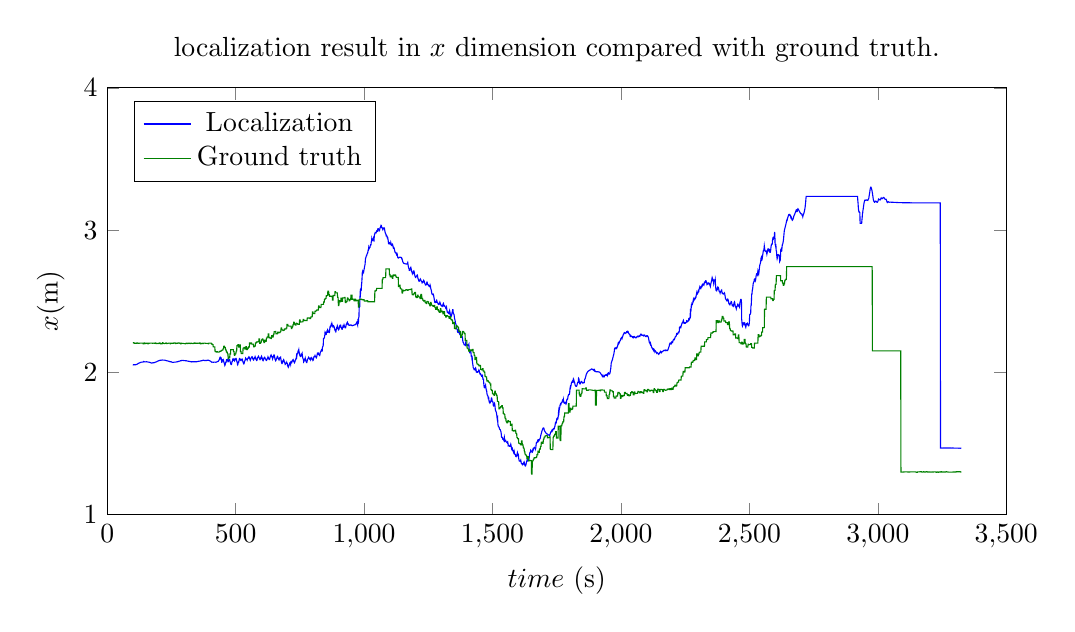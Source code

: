 % This file was created by matplotlib v0.1.0.
% Copyright (c) 2010--2014, Nico Schlömer <nico.schloemer@gmail.com>
% All rights reserved.
% 
% The lastest updates can be retrieved from
% 
% https://github.com/nschloe/matplotlib2tikz
% 
% where you can also submit bug reports and leavecomments.
% 
\begin{tikzpicture}

\begin{axis}[
title={localization result in $x$ dimension compared with ground truth.},
xlabel={$time$ (s)},
ylabel={$x$(m)},
xmin=0, xmax=3500,
ymin=1, ymax=4,
axis on top,
width=13cm,
height=7cm,
legend style={at={(0.03,0.97)}, anchor=north west},
legend entries={{Localization},{Ground truth}}
]
\addplot [blue]
coordinates {
(100,2.053)
(101,2.052)
(102,2.053)
(103,2.053)
(104,2.053)
(105,2.054)
(106,2.054)
(107,2.053)
(108,2.053)
(109,2.053)
(110,2.054)
(111,2.053)
(112,2.054)
(113,2.054)
(114,2.055)
(115,2.056)
(116,2.056)
(117,2.057)
(118,2.059)
(119,2.06)
(120,2.061)
(121,2.062)
(122,2.064)
(123,2.064)
(124,2.065)
(125,2.065)
(126,2.066)
(127,2.067)
(128,2.068)
(129,2.069)
(130,2.07)
(131,2.07)
(132,2.071)
(133,2.072)
(134,2.072)
(135,2.072)
(136,2.072)
(137,2.072)
(138,2.072)
(139,2.072)
(140,2.072)
(141,2.076)
(142,2.076)
(143,2.075)
(144,2.075)
(145,2.074)
(146,2.073)
(147,2.073)
(148,2.073)
(149,2.073)
(150,2.073)
(151,2.074)
(152,2.074)
(153,2.074)
(154,2.074)
(155,2.073)
(156,2.073)
(157,2.073)
(158,2.073)
(159,2.072)
(160,2.072)
(161,2.072)
(162,2.072)
(163,2.071)
(164,2.071)
(165,2.07)
(166,2.07)
(167,2.069)
(168,2.068)
(169,2.067)
(170,2.066)
(171,2.066)
(172,2.065)
(173,2.066)
(174,2.065)
(175,2.065)
(176,2.066)
(177,2.066)
(178,2.067)
(179,2.066)
(180,2.066)
(181,2.067)
(182,2.067)
(183,2.068)
(184,2.068)
(185,2.069)
(186,2.07)
(187,2.071)
(188,2.072)
(189,2.072)
(190,2.073)
(191,2.073)
(192,2.074)
(193,2.075)
(194,2.076)
(195,2.077)
(196,2.078)
(197,2.079)
(198,2.079)
(199,2.08)
(200,2.081)
(201,2.082)
(202,2.082)
(203,2.083)
(204,2.083)
(205,2.084)
(206,2.085)
(207,2.085)
(208,2.086)
(209,2.086)
(210,2.085)
(211,2.086)
(212,2.086)
(213,2.086)
(214,2.087)
(215,2.086)
(216,2.086)
(217,2.086)
(218,2.086)
(219,2.086)
(220,2.086)
(221,2.086)
(222,2.086)
(223,2.086)
(224,2.085)
(225,2.085)
(226,2.084)
(227,2.084)
(228,2.083)
(229,2.082)
(230,2.082)
(231,2.082)
(232,2.081)
(233,2.081)
(234,2.08)
(235,2.08)
(236,2.08)
(237,2.079)
(238,2.079)
(239,2.078)
(240,2.078)
(241,2.077)
(242,2.076)
(243,2.076)
(244,2.075)
(245,2.074)
(246,2.074)
(247,2.074)
(248,2.074)
(249,2.074)
(250,2.073)
(251,2.072)
(252,2.072)
(253,2.07)
(254,2.07)
(255,2.07)
(256,2.07)
(257,2.07)
(258,2.07)
(259,2.07)
(260,2.071)
(261,2.072)
(262,2.072)
(263,2.072)
(264,2.072)
(265,2.072)
(266,2.072)
(267,2.072)
(268,2.072)
(269,2.073)
(270,2.073)
(271,2.073)
(272,2.074)
(273,2.074)
(274,2.074)
(275,2.075)
(276,2.076)
(277,2.076)
(278,2.077)
(279,2.078)
(280,2.078)
(281,2.079)
(282,2.079)
(283,2.079)
(284,2.08)
(285,2.081)
(286,2.081)
(287,2.081)
(288,2.081)
(289,2.083)
(290,2.083)
(291,2.084)
(292,2.084)
(293,2.084)
(294,2.084)
(295,2.084)
(296,2.083)
(297,2.083)
(298,2.083)
(299,2.082)
(300,2.082)
(301,2.082)
(302,2.082)
(303,2.082)
(304,2.082)
(305,2.081)
(306,2.081)
(307,2.081)
(308,2.081)
(309,2.081)
(310,2.08)
(311,2.08)
(312,2.079)
(313,2.079)
(314,2.079)
(315,2.079)
(316,2.078)
(317,2.078)
(318,2.078)
(319,2.077)
(320,2.077)
(321,2.076)
(322,2.076)
(323,2.076)
(324,2.075)
(325,2.075)
(326,2.074)
(327,2.074)
(328,2.074)
(329,2.073)
(330,2.074)
(331,2.074)
(332,2.075)
(333,2.075)
(334,2.075)
(335,2.074)
(336,2.074)
(337,2.074)
(338,2.074)
(339,2.074)
(340,2.074)
(341,2.074)
(342,2.074)
(343,2.074)
(344,2.074)
(345,2.074)
(346,2.074)
(347,2.074)
(348,2.074)
(349,2.075)
(350,2.075)
(351,2.075)
(352,2.076)
(353,2.076)
(354,2.077)
(355,2.077)
(356,2.078)
(357,2.078)
(358,2.078)
(359,2.079)
(360,2.079)
(361,2.079)
(362,2.079)
(363,2.08)
(364,2.08)
(365,2.081)
(366,2.081)
(367,2.081)
(368,2.081)
(369,2.082)
(370,2.082)
(371,2.083)
(372,2.084)
(373,2.084)
(374,2.085)
(375,2.085)
(376,2.084)
(377,2.084)
(378,2.083)
(379,2.083)
(380,2.083)
(381,2.083)
(382,2.083)
(383,2.083)
(384,2.083)
(385,2.083)
(386,2.083)
(387,2.083)
(388,2.084)
(389,2.085)
(390,2.086)
(391,2.086)
(392,2.085)
(393,2.085)
(394,2.085)
(395,2.085)
(396,2.084)
(397,2.083)
(398,2.082)
(399,2.081)
(400,2.08)
(401,2.079)
(402,2.078)
(403,2.077)
(404,2.075)
(405,2.074)
(406,2.073)
(407,2.071)
(408,2.072)
(409,2.072)
(410,2.072)
(411,2.071)
(412,2.071)
(413,2.071)
(414,2.071)
(415,2.071)
(416,2.072)
(417,2.072)
(418,2.072)
(419,2.072)
(420,2.072)
(421,2.072)
(422,2.071)
(423,2.071)
(424,2.072)
(425,2.072)
(426,2.072)
(427,2.073)
(428,2.074)
(429,2.075)
(430,2.075)
(431,2.077)
(432,2.077)
(433,2.079)
(434,2.081)
(435,2.085)
(436,2.089)
(437,2.092)
(438,2.098)
(439,2.105)
(440,2.107)
(441,2.105)
(442,2.095)
(443,2.092)
(444,2.095)
(445,2.083)
(446,2.071)
(447,2.072)
(448,2.08)
(449,2.087)
(450,2.086)
(451,2.084)
(452,2.088)
(453,2.084)
(454,2.074)
(455,2.067)
(456,2.063)
(457,2.056)
(458,2.048)
(459,2.052)
(460,2.057)
(461,2.068)
(462,2.071)
(463,2.071)
(464,2.085)
(465,2.089)
(466,2.089)
(467,2.084)
(468,2.082)
(469,2.087)
(470,2.082)
(471,2.075)
(472,2.077)
(473,2.082)
(474,2.087)
(475,2.084)
(476,2.085)
(477,2.088)
(478,2.079)
(479,2.072)
(480,2.066)
(481,2.06)
(482,2.055)
(483,2.054)
(484,2.056)
(485,2.066)
(486,2.075)
(487,2.076)
(488,2.084)
(489,2.092)
(490,2.095)
(491,2.093)
(492,2.087)
(493,2.089)
(494,2.091)
(495,2.083)
(496,2.08)
(497,2.085)
(498,2.093)
(499,2.093)
(500,2.094)
(501,2.098)
(502,2.098)
(503,2.09)
(504,2.082)
(505,2.075)
(506,2.071)
(507,2.058)
(508,2.053)
(509,2.058)
(510,2.066)
(511,2.072)
(512,2.071)
(513,2.08)
(514,2.093)
(515,2.095)
(516,2.09)
(517,2.089)
(518,2.093)
(519,2.092)
(520,2.083)
(521,2.082)
(522,2.087)
(523,2.091)
(524,2.09)
(525,2.091)
(526,2.092)
(527,2.085)
(528,2.076)
(529,2.071)
(530,2.066)
(531,2.062)
(532,2.059)
(533,2.062)
(534,2.071)
(535,2.079)
(536,2.081)
(537,2.083)
(538,2.094)
(539,2.1)
(540,2.097)
(541,2.093)
(542,2.091)
(543,2.091)
(544,2.092)
(545,2.086)
(546,2.091)
(547,2.095)
(548,2.1)
(549,2.1)
(550,2.102)
(551,2.106)
(552,2.102)
(553,2.105)
(554,2.1)
(555,2.097)
(556,2.088)
(557,2.084)
(558,2.089)
(559,2.093)
(560,2.101)
(561,2.101)
(562,2.101)
(563,2.108)
(564,2.11)
(565,2.108)
(566,2.096)
(567,2.095)
(568,2.095)
(569,2.087)
(570,2.086)
(571,2.091)
(572,2.1)
(573,2.102)
(574,2.1)
(575,2.102)
(576,2.109)
(577,2.104)
(578,2.1)
(579,2.091)
(580,2.092)
(581,2.088)
(582,2.083)
(583,2.084)
(584,2.092)
(585,2.102)
(586,2.104)
(587,2.104)
(588,2.11)
(589,2.113)
(590,2.108)
(591,2.102)
(592,2.101)
(593,2.1)
(594,2.092)
(595,2.089)
(596,2.092)
(597,2.097)
(598,2.102)
(599,2.098)
(600,2.104)
(601,2.112)
(602,2.108)
(603,2.101)
(604,2.098)
(605,2.096)
(606,2.082)
(607,2.081)
(608,2.086)
(609,2.092)
(610,2.099)
(611,2.098)
(612,2.104)
(613,2.106)
(614,2.103)
(615,2.097)
(616,2.093)
(617,2.092)
(618,2.089)
(619,2.083)
(620,2.083)
(621,2.085)
(622,2.093)
(623,2.095)
(624,2.095)
(625,2.102)
(626,2.109)
(627,2.105)
(628,2.098)
(629,2.095)
(630,2.093)
(631,2.089)
(632,2.089)
(633,2.096)
(634,2.104)
(635,2.109)
(636,2.111)
(637,2.119)
(638,2.122)
(639,2.117)
(640,2.11)
(641,2.108)
(642,2.109)
(643,2.102)
(644,2.095)
(645,2.102)
(646,2.108)
(647,2.113)
(648,2.11)
(649,2.113)
(650,2.121)
(651,2.119)
(652,2.106)
(653,2.093)
(654,2.09)
(655,2.085)
(656,2.081)
(657,2.084)
(658,2.09)
(659,2.098)
(660,2.099)
(661,2.102)
(662,2.11)
(663,2.112)
(664,2.108)
(665,2.098)
(666,2.096)
(667,2.097)
(668,2.091)
(669,2.087)
(670,2.091)
(671,2.098)
(672,2.102)
(673,2.101)
(674,2.106)
(675,2.107)
(676,2.092)
(677,2.086)
(678,2.075)
(679,2.067)
(680,2.062)
(681,2.062)
(682,2.068)
(683,2.073)
(684,2.08)
(685,2.079)
(686,2.085)
(687,2.089)
(688,2.086)
(689,2.075)
(690,2.07)
(691,2.071)
(692,2.065)
(693,2.056)
(694,2.058)
(695,2.063)
(696,2.064)
(697,2.063)
(698,2.063)
(699,2.07)
(700,2.065)
(701,2.062)
(702,2.047)
(703,2.046)
(704,2.039)
(705,2.035)
(706,2.039)
(707,2.046)
(708,2.054)
(709,2.053)
(710,2.059)
(711,2.067)
(712,2.068)
(713,2.063)
(714,2.056)
(715,2.076)
(716,2.076)
(717,2.067)
(718,2.066)
(719,2.071)
(720,2.08)
(721,2.08)
(722,2.081)
(723,2.089)
(724,2.09)
(725,2.084)
(726,2.078)
(727,2.077)
(728,2.07)
(729,2.067)
(730,2.07)
(731,2.075)
(732,2.084)
(733,2.085)
(734,2.09)
(735,2.098)
(736,2.097)
(737,2.115)
(738,2.11)
(739,2.124)
(740,2.133)
(741,2.132)
(742,2.135)
(743,2.148)
(744,2.153)
(745,2.151)
(746,2.158)
(747,2.144)
(748,2.134)
(749,2.123)
(750,2.12)
(751,2.116)
(752,2.11)
(753,2.11)
(754,2.115)
(755,2.123)
(756,2.118)
(757,2.119)
(758,2.123)
(759,2.13)
(760,2.116)
(761,2.102)
(762,2.099)
(763,2.093)
(764,2.088)
(765,2.073)
(766,2.076)
(767,2.086)
(768,2.09)
(769,2.088)
(770,2.091)
(771,2.099)
(772,2.09)
(773,2.08)
(774,2.078)
(775,2.074)
(776,2.068)
(777,2.068)
(778,2.074)
(779,2.086)
(780,2.093)
(781,2.093)
(782,2.096)
(783,2.1)
(784,2.106)
(785,2.104)
(786,2.099)
(787,2.098)
(788,2.098)
(789,2.09)
(790,2.089)
(791,2.094)
(792,2.088)
(793,2.093)
(794,2.093)
(795,2.1)
(796,2.103)
(797,2.1)
(798,2.094)
(799,2.091)
(800,2.09)
(801,2.083)
(802,2.085)
(803,2.091)
(804,2.103)
(805,2.109)
(806,2.109)
(807,2.112)
(808,2.114)
(809,2.118)
(810,2.114)
(811,2.11)
(812,2.11)
(813,2.106)
(814,2.102)
(815,2.105)
(816,2.112)
(817,2.121)
(818,2.13)
(819,2.127)
(820,2.127)
(821,2.136)
(822,2.136)
(823,2.13)
(824,2.128)
(825,2.127)
(826,2.118)
(827,2.117)
(828,2.122)
(829,2.134)
(830,2.143)
(831,2.145)
(832,2.145)
(833,2.153)
(834,2.157)
(835,2.153)
(836,2.149)
(837,2.149)
(838,2.175)
(839,2.179)
(840,2.184)
(841,2.19)
(842,2.236)
(843,2.239)
(844,2.239)
(845,2.242)
(846,2.247)
(847,2.259)
(848,2.28)
(849,2.276)
(850,2.278)
(851,2.267)
(852,2.266)
(853,2.268)
(854,2.279)
(855,2.285)
(856,2.281)
(857,2.281)
(858,2.3)
(859,2.298)
(860,2.292)
(861,2.287)
(862,2.285)
(863,2.281)
(864,2.28)
(865,2.28)
(866,2.292)
(867,2.317)
(868,2.321)
(869,2.318)
(870,2.321)
(871,2.325)
(872,2.334)
(873,2.328)
(874,2.331)
(875,2.342)
(876,2.335)
(877,2.327)
(878,2.323)
(879,2.33)
(880,2.33)
(881,2.328)
(882,2.32)
(883,2.321)
(884,2.318)
(885,2.307)
(886,2.301)
(887,2.293)
(888,2.291)
(889,2.29)
(890,2.286)
(891,2.292)
(892,2.304)
(893,2.311)
(894,2.309)
(895,2.318)
(896,2.327)
(897,2.322)
(898,2.314)
(899,2.31)
(900,2.304)
(901,2.299)
(902,2.301)
(903,2.307)
(904,2.317)
(905,2.324)
(906,2.32)
(907,2.319)
(908,2.325)
(909,2.329)
(910,2.321)
(911,2.316)
(912,2.312)
(913,2.306)
(914,2.303)
(915,2.303)
(916,2.309)
(917,2.318)
(918,2.325)
(919,2.322)
(920,2.32)
(921,2.328)
(922,2.334)
(923,2.328)
(924,2.321)
(925,2.319)
(926,2.312)
(927,2.312)
(928,2.312)
(929,2.32)
(930,2.331)
(931,2.339)
(932,2.34)
(933,2.344)
(934,2.349)
(935,2.352)
(936,2.345)
(937,2.337)
(938,2.335)
(939,2.34)
(940,2.338)
(941,2.332)
(942,2.332)
(943,2.331)
(944,2.331)
(945,2.332)
(946,2.332)
(947,2.333)
(948,2.332)
(949,2.33)
(950,2.332)
(951,2.331)
(952,2.33)
(953,2.329)
(954,2.328)
(955,2.329)
(956,2.329)
(957,2.33)
(958,2.331)
(959,2.331)
(960,2.331)
(961,2.332)
(962,2.332)
(963,2.333)
(964,2.333)
(965,2.335)
(966,2.335)
(967,2.337)
(968,2.339)
(969,2.342)
(970,2.345)
(971,2.349)
(972,2.353)
(973,2.349)
(974,2.338)
(975,2.332)
(976,2.358)
(977,2.352)
(978,2.35)
(979,2.383)
(980,2.388)
(981,2.457)
(982,2.457)
(983,2.461)
(984,2.523)
(985,2.56)
(986,2.553)
(987,2.579)
(988,2.575)
(989,2.578)
(990,2.614)
(991,2.63)
(992,2.657)
(993,2.7)
(994,2.707)
(995,2.697)
(996,2.704)
(997,2.698)
(998,2.699)
(999,2.717)
(1000,2.722)
(1001,2.734)
(1002,2.743)
(1003,2.751)
(1004,2.761)
(1005,2.79)
(1006,2.804)
(1007,2.806)
(1008,2.814)
(1009,2.819)
(1010,2.82)
(1011,2.827)
(1012,2.832)
(1013,2.837)
(1014,2.838)
(1015,2.85)
(1016,2.859)
(1017,2.863)
(1018,2.876)
(1019,2.867)
(1020,2.871)
(1021,2.877)
(1022,2.876)
(1023,2.878)
(1024,2.889)
(1025,2.895)
(1026,2.894)
(1027,2.898)
(1028,2.916)
(1029,2.923)
(1030,2.94)
(1031,2.932)
(1032,2.934)
(1033,2.931)
(1034,2.926)
(1035,2.925)
(1036,2.94)
(1037,2.946)
(1038,2.94)
(1039,2.935)
(1040,2.963)
(1041,2.972)
(1042,2.973)
(1043,2.981)
(1044,2.98)
(1045,2.983)
(1046,2.982)
(1047,2.981)
(1048,2.99)
(1049,2.995)
(1050,2.996)
(1051,2.993)
(1052,2.992)
(1053,3.002)
(1054,3.01)
(1055,3.01)
(1056,3.008)
(1057,3.005)
(1058,3.0)
(1059,2.994)
(1060,2.996)
(1061,3.006)
(1062,3.015)
(1063,3.018)
(1064,3.018)
(1065,3.026)
(1066,3.034)
(1067,3.033)
(1068,3.027)
(1069,3.017)
(1070,3.015)
(1071,3.015)
(1072,3.008)
(1073,3.003)
(1074,3.007)
(1075,3.012)
(1076,3.011)
(1077,3.011)
(1078,3.016)
(1079,3.015)
(1080,3.004)
(1081,2.993)
(1082,2.984)
(1083,2.978)
(1084,2.974)
(1085,2.971)
(1086,2.962)
(1087,2.964)
(1088,2.962)
(1089,2.957)
(1090,2.948)
(1091,2.95)
(1092,2.949)
(1093,2.937)
(1094,2.924)
(1095,2.907)
(1096,2.903)
(1097,2.903)
(1098,2.906)
(1099,2.911)
(1100,2.91)
(1101,2.904)
(1102,2.901)
(1103,2.903)
(1104,2.913)
(1105,2.906)
(1106,2.899)
(1107,2.892)
(1108,2.892)
(1109,2.894)
(1110,2.894)
(1111,2.898)
(1112,2.892)
(1113,2.883)
(1114,2.873)
(1115,2.874)
(1116,2.877)
(1117,2.874)
(1118,2.863)
(1119,2.857)
(1120,2.847)
(1121,2.844)
(1122,2.84)
(1123,2.839)
(1124,2.842)
(1125,2.84)
(1126,2.829)
(1127,2.825)
(1128,2.828)
(1129,2.831)
(1130,2.818)
(1131,2.809)
(1132,2.805)
(1133,2.804)
(1134,2.803)
(1135,2.804)
(1136,2.808)
(1137,2.808)
(1138,2.809)
(1139,2.808)
(1140,2.808)
(1141,2.808)
(1142,2.809)
(1143,2.809)
(1144,2.806)
(1145,2.806)
(1146,2.806)
(1147,2.797)
(1148,2.797)
(1149,2.789)
(1150,2.782)
(1151,2.776)
(1152,2.773)
(1153,2.769)
(1154,2.768)
(1155,2.766)
(1156,2.765)
(1157,2.765)
(1158,2.764)
(1159,2.764)
(1160,2.763)
(1161,2.762)
(1162,2.762)
(1163,2.762)
(1164,2.761)
(1165,2.761)
(1166,2.761)
(1167,2.762)
(1168,2.764)
(1169,2.768)
(1170,2.772)
(1171,2.76)
(1172,2.746)
(1173,2.739)
(1174,2.732)
(1175,2.728)
(1176,2.717)
(1177,2.716)
(1178,2.717)
(1179,2.726)
(1180,2.727)
(1181,2.735)
(1182,2.738)
(1183,2.731)
(1184,2.723)
(1185,2.707)
(1186,2.706)
(1187,2.703)
(1188,2.695)
(1189,2.701)
(1190,2.701)
(1191,2.705)
(1192,2.701)
(1193,2.709)
(1194,2.712)
(1195,2.708)
(1196,2.694)
(1197,2.685)
(1198,2.678)
(1199,2.674)
(1200,2.667)
(1201,2.666)
(1202,2.67)
(1203,2.675)
(1204,2.676)
(1205,2.678)
(1206,2.682)
(1207,2.684)
(1208,2.679)
(1209,2.668)
(1210,2.658)
(1211,2.656)
(1212,2.652)
(1213,2.644)
(1214,2.64)
(1215,2.641)
(1216,2.647)
(1217,2.649)
(1218,2.65)
(1219,2.656)
(1220,2.653)
(1221,2.65)
(1222,2.643)
(1223,2.639)
(1224,2.639)
(1225,2.636)
(1226,2.629)
(1227,2.631)
(1228,2.632)
(1229,2.637)
(1230,2.636)
(1231,2.639)
(1232,2.647)
(1233,2.645)
(1234,2.641)
(1235,2.632)
(1236,2.628)
(1237,2.624)
(1238,2.619)
(1239,2.614)
(1240,2.614)
(1241,2.618)
(1242,2.619)
(1243,2.618)
(1244,2.63)
(1245,2.634)
(1246,2.63)
(1247,2.622)
(1248,2.617)
(1249,2.617)
(1250,2.615)
(1251,2.608)
(1252,2.607)
(1253,2.609)
(1254,2.609)
(1255,2.604)
(1256,2.606)
(1257,2.614)
(1258,2.608)
(1259,2.596)
(1260,2.587)
(1261,2.581)
(1262,2.575)
(1263,2.563)
(1264,2.552)
(1265,2.549)
(1266,2.55)
(1267,2.549)
(1268,2.546)
(1269,2.549)
(1270,2.545)
(1271,2.539)
(1272,2.526)
(1273,2.517)
(1274,2.504)
(1275,2.495)
(1276,2.49)
(1277,2.49)
(1278,2.49)
(1279,2.495)
(1280,2.494)
(1281,2.499)
(1282,2.508)
(1283,2.507)
(1284,2.497)
(1285,2.49)
(1286,2.488)
(1287,2.488)
(1288,2.483)
(1289,2.478)
(1290,2.477)
(1291,2.481)
(1292,2.483)
(1293,2.481)
(1294,2.487)
(1295,2.493)
(1296,2.489)
(1297,2.484)
(1298,2.475)
(1299,2.475)
(1300,2.473)
(1301,2.468)
(1302,2.466)
(1303,2.465)
(1304,2.468)
(1305,2.47)
(1306,2.467)
(1307,2.475)
(1308,2.483)
(1309,2.485)
(1310,2.475)
(1311,2.467)
(1312,2.466)
(1313,2.469)
(1314,2.468)
(1315,2.462)
(1316,2.46)
(1317,2.458)
(1318,2.451)
(1319,2.448)
(1320,2.451)
(1321,2.457)
(1322,2.445)
(1323,2.431)
(1324,2.423)
(1325,2.424)
(1326,2.423)
(1327,2.419)
(1328,2.415)
(1329,2.414)
(1330,2.42)
(1331,2.417)
(1332,2.424)
(1333,2.433)
(1334,2.427)
(1335,2.416)
(1336,2.401)
(1337,2.401)
(1338,2.401)
(1339,2.394)
(1340,2.395)
(1341,2.405)
(1342,2.415)
(1343,2.422)
(1344,2.431)
(1345,2.441)
(1346,2.441)
(1347,2.421)
(1348,2.411)
(1349,2.41)
(1350,2.409)
(1351,2.397)
(1352,2.382)
(1353,2.374)
(1354,2.367)
(1355,2.357)
(1356,2.344)
(1357,2.342)
(1358,2.335)
(1359,2.32)
(1360,2.308)
(1361,2.305)
(1362,2.304)
(1363,2.3)
(1364,2.283)
(1365,2.283)
(1366,2.281)
(1367,2.28)
(1368,2.284)
(1369,2.29)
(1370,2.292)
(1371,2.282)
(1372,2.27)
(1373,2.267)
(1374,2.267)
(1375,2.264)
(1376,2.251)
(1377,2.246)
(1378,2.247)
(1379,2.248)
(1380,2.253)
(1381,2.25)
(1382,2.25)
(1383,2.243)
(1384,2.227)
(1385,2.213)
(1386,2.212)
(1387,2.209)
(1388,2.204)
(1389,2.196)
(1390,2.193)
(1391,2.193)
(1392,2.194)
(1393,2.191)
(1394,2.189)
(1395,2.199)
(1396,2.213)
(1397,2.203)
(1398,2.193)
(1399,2.192)
(1400,2.194)
(1401,2.194)
(1402,2.19)
(1403,2.191)
(1404,2.189)
(1405,2.19)
(1406,2.189)
(1407,2.193)
(1408,2.197)
(1409,2.166)
(1410,2.157)
(1411,2.141)
(1412,2.143)
(1413,2.144)
(1414,2.148)
(1415,2.144)
(1416,2.14)
(1417,2.116)
(1418,2.117)
(1419,2.115)
(1420,2.096)
(1421,2.1)
(1422,2.072)
(1423,2.058)
(1424,2.048)
(1425,2.032)
(1426,2.031)
(1427,2.027)
(1428,2.02)
(1429,2.021)
(1430,2.023)
(1431,2.023)
(1432,2.018)
(1433,2.022)
(1434,2.031)
(1435,2.029)
(1436,2.014)
(1437,2.005)
(1438,2.008)
(1439,2.007)
(1440,2.005)
(1441,2.0)
(1442,2.0)
(1443,2.002)
(1444,2.003)
(1445,2.003)
(1446,2.011)
(1447,2.017)
(1448,2.014)
(1449,2.006)
(1450,1.995)
(1451,1.99)
(1452,1.992)
(1453,1.991)
(1454,1.983)
(1455,1.981)
(1456,1.98)
(1457,1.98)
(1458,1.971)
(1459,1.971)
(1460,1.979)
(1461,1.976)
(1462,1.962)
(1463,1.951)
(1464,1.951)
(1465,1.951)
(1466,1.92)
(1467,1.904)
(1468,1.893)
(1469,1.892)
(1470,1.898)
(1471,1.9)
(1472,1.905)
(1473,1.91)
(1474,1.895)
(1475,1.884)
(1476,1.874)
(1477,1.874)
(1478,1.856)
(1479,1.845)
(1480,1.839)
(1481,1.838)
(1482,1.833)
(1483,1.822)
(1484,1.826)
(1485,1.825)
(1486,1.805)
(1487,1.791)
(1488,1.789)
(1489,1.791)
(1490,1.784)
(1491,1.786)
(1492,1.789)
(1493,1.797)
(1494,1.798)
(1495,1.812)
(1496,1.819)
(1497,1.818)
(1498,1.808)
(1499,1.795)
(1500,1.794)
(1501,1.793)
(1502,1.787)
(1503,1.769)
(1504,1.765)
(1505,1.768)
(1506,1.774)
(1507,1.776)
(1508,1.781)
(1509,1.774)
(1510,1.756)
(1511,1.736)
(1512,1.731)
(1513,1.727)
(1514,1.722)
(1515,1.719)
(1516,1.707)
(1517,1.693)
(1518,1.677)
(1519,1.666)
(1520,1.673)
(1521,1.636)
(1522,1.625)
(1523,1.618)
(1524,1.617)
(1525,1.616)
(1526,1.613)
(1527,1.602)
(1528,1.599)
(1529,1.599)
(1530,1.597)
(1531,1.591)
(1532,1.587)
(1533,1.582)
(1534,1.568)
(1535,1.546)
(1536,1.542)
(1537,1.542)
(1538,1.542)
(1539,1.537)
(1540,1.529)
(1541,1.529)
(1542,1.53)
(1543,1.526)
(1544,1.522)
(1545,1.533)
(1546,1.543)
(1547,1.529)
(1548,1.516)
(1549,1.518)
(1550,1.523)
(1551,1.523)
(1552,1.515)
(1553,1.512)
(1554,1.51)
(1555,1.508)
(1556,1.506)
(1557,1.504)
(1558,1.51)
(1559,1.512)
(1560,1.503)
(1561,1.486)
(1562,1.488)
(1563,1.488)
(1564,1.486)
(1565,1.48)
(1566,1.48)
(1567,1.48)
(1568,1.48)
(1569,1.48)
(1570,1.488)
(1571,1.494)
(1572,1.487)
(1573,1.475)
(1574,1.465)
(1575,1.472)
(1576,1.471)
(1577,1.466)
(1578,1.458)
(1579,1.447)
(1580,1.446)
(1581,1.443)
(1582,1.436)
(1583,1.441)
(1584,1.447)
(1585,1.438)
(1586,1.426)
(1587,1.423)
(1588,1.423)
(1589,1.422)
(1590,1.411)
(1591,1.408)
(1592,1.407)
(1593,1.412)
(1594,1.412)
(1595,1.419)
(1596,1.429)
(1597,1.435)
(1598,1.426)
(1599,1.415)
(1600,1.41)
(1601,1.414)
(1602,1.394)
(1603,1.385)
(1604,1.377)
(1605,1.377)
(1606,1.375)
(1607,1.374)
(1608,1.376)
(1609,1.378)
(1610,1.382)
(1611,1.373)
(1612,1.361)
(1613,1.359)
(1614,1.359)
(1615,1.357)
(1616,1.35)
(1617,1.349)
(1618,1.356)
(1619,1.358)
(1620,1.356)
(1621,1.361)
(1622,1.367)
(1623,1.37)
(1624,1.363)
(1625,1.351)
(1626,1.347)
(1627,1.351)
(1628,1.349)
(1629,1.344)
(1630,1.348)
(1631,1.358)
(1632,1.366)
(1633,1.372)
(1634,1.377)
(1635,1.388)
(1636,1.395)
(1637,1.391)
(1638,1.384)
(1639,1.389)
(1640,1.389)
(1641,1.384)
(1642,1.389)
(1643,1.402)
(1644,1.421)
(1645,1.433)
(1646,1.435)
(1647,1.438)
(1648,1.446)
(1649,1.453)
(1650,1.451)
(1651,1.445)
(1652,1.443)
(1653,1.442)
(1654,1.437)
(1655,1.438)
(1656,1.445)
(1657,1.458)
(1658,1.462)
(1659,1.458)
(1660,1.466)
(1661,1.467)
(1662,1.468)
(1663,1.471)
(1664,1.468)
(1665,1.469)
(1666,1.469)
(1667,1.459)
(1668,1.464)
(1669,1.48)
(1670,1.495)
(1671,1.507)
(1672,1.507)
(1673,1.509)
(1674,1.508)
(1675,1.514)
(1676,1.522)
(1677,1.522)
(1678,1.527)
(1679,1.527)
(1680,1.517)
(1681,1.52)
(1682,1.525)
(1683,1.528)
(1684,1.531)
(1685,1.534)
(1686,1.538)
(1687,1.548)
(1688,1.558)
(1689,1.564)
(1690,1.57)
(1691,1.576)
(1692,1.585)
(1693,1.591)
(1694,1.594)
(1695,1.599)
(1696,1.604)
(1697,1.608)
(1698,1.609)
(1699,1.609)
(1700,1.607)
(1701,1.598)
(1702,1.592)
(1703,1.588)
(1704,1.584)
(1705,1.581)
(1706,1.579)
(1707,1.576)
(1708,1.573)
(1709,1.571)
(1710,1.569)
(1711,1.569)
(1712,1.566)
(1713,1.566)
(1714,1.565)
(1715,1.563)
(1716,1.562)
(1717,1.56)
(1718,1.558)
(1719,1.558)
(1720,1.559)
(1721,1.56)
(1722,1.558)
(1723,1.555)
(1724,1.565)
(1725,1.571)
(1726,1.576)
(1727,1.58)
(1728,1.58)
(1729,1.581)
(1730,1.586)
(1731,1.592)
(1732,1.595)
(1733,1.589)
(1734,1.593)
(1735,1.593)
(1736,1.596)
(1737,1.601)
(1738,1.605)
(1739,1.605)
(1740,1.603)
(1741,1.606)
(1742,1.618)
(1743,1.62)
(1744,1.635)
(1745,1.645)
(1746,1.648)
(1747,1.642)
(1748,1.645)
(1749,1.658)
(1750,1.67)
(1751,1.676)
(1752,1.678)
(1753,1.675)
(1754,1.672)
(1755,1.678)
(1756,1.693)
(1757,1.719)
(1758,1.734)
(1759,1.724)
(1760,1.742)
(1761,1.748)
(1762,1.755)
(1763,1.77)
(1764,1.775)
(1765,1.771)
(1766,1.771)
(1767,1.779)
(1768,1.785)
(1769,1.787)
(1770,1.788)
(1771,1.791)
(1772,1.8)
(1773,1.796)
(1774,1.793)
(1775,1.794)
(1776,1.807)
(1777,1.794)
(1778,1.786)
(1779,1.784)
(1780,1.783)
(1781,1.787)
(1782,1.789)
(1783,1.79)
(1784,1.787)
(1785,1.781)
(1786,1.777)
(1787,1.782)
(1788,1.787)
(1789,1.805)
(1790,1.809)
(1791,1.808)
(1792,1.81)
(1793,1.818)
(1794,1.831)
(1795,1.836)
(1796,1.842)
(1797,1.845)
(1798,1.846)
(1799,1.845)
(1800,1.85)
(1801,1.871)
(1802,1.889)
(1803,1.898)
(1804,1.894)
(1805,1.901)
(1806,1.911)
(1807,1.923)
(1808,1.928)
(1809,1.931)
(1810,1.935)
(1811,1.938)
(1812,1.93)
(1813,1.929)
(1814,1.94)
(1815,1.954)
(1816,1.951)
(1817,1.942)
(1818,1.935)
(1819,1.93)
(1820,1.926)
(1821,1.915)
(1822,1.909)
(1823,1.906)
(1824,1.903)
(1825,1.901)
(1826,1.901)
(1827,1.901)
(1828,1.905)
(1829,1.911)
(1830,1.919)
(1831,1.924)
(1832,1.93)
(1833,1.932)
(1834,1.931)
(1835,1.959)
(1836,1.957)
(1837,1.947)
(1838,1.931)
(1839,1.924)
(1840,1.919)
(1841,1.918)
(1842,1.921)
(1843,1.926)
(1844,1.932)
(1845,1.935)
(1846,1.936)
(1847,1.935)
(1848,1.932)
(1849,1.929)
(1850,1.925)
(1851,1.924)
(1852,1.924)
(1853,1.924)
(1854,1.928)
(1855,1.929)
(1856,1.929)
(1857,1.928)
(1858,1.943)
(1859,1.95)
(1860,1.954)
(1861,1.958)
(1862,1.964)
(1863,1.969)
(1864,1.978)
(1865,1.986)
(1866,1.99)
(1867,1.994)
(1868,1.995)
(1869,2.0)
(1870,2.002)
(1871,2.005)
(1872,2.007)
(1873,2.008)
(1874,2.009)
(1875,2.012)
(1876,2.012)
(1877,2.013)
(1878,2.015)
(1879,2.015)
(1880,2.016)
(1881,2.017)
(1882,2.018)
(1883,2.02)
(1884,2.022)
(1885,2.023)
(1886,2.023)
(1887,2.023)
(1888,2.022)
(1889,2.02)
(1890,2.02)
(1891,2.019)
(1892,2.018)
(1893,2.017)
(1894,2.014)
(1895,2.012)
(1896,2.02)
(1897,2.018)
(1898,2.015)
(1899,2.01)
(1900,2.006)
(1901,2.006)
(1902,2.005)
(1903,2.004)
(1904,2.004)
(1905,2.004)
(1906,2.004)
(1907,2.004)
(1908,2.004)
(1909,2.004)
(1910,2.004)
(1911,2.004)
(1912,2.003)
(1913,2.003)
(1914,2.002)
(1915,2.002)
(1916,2.001)
(1917,2.0)
(1918,1.998)
(1919,1.997)
(1920,1.995)
(1921,1.992)
(1922,1.988)
(1923,1.986)
(1924,1.984)
(1925,1.984)
(1926,1.977)
(1927,1.974)
(1928,1.97)
(1929,1.972)
(1930,1.976)
(1931,1.97)
(1932,1.969)
(1933,1.97)
(1934,1.967)
(1935,1.968)
(1936,1.976)
(1937,1.977)
(1938,1.98)
(1939,1.982)
(1940,1.981)
(1941,1.979)
(1942,1.98)
(1943,1.982)
(1944,1.98)
(1945,1.985)
(1946,1.986)
(1947,1.988)
(1948,1.981)
(1949,1.99)
(1950,1.994)
(1951,1.996)
(1952,1.994)
(1953,1.989)
(1954,1.987)
(1955,1.987)
(1956,1.989)
(1957,1.993)
(1958,2.0)
(1959,2.014)
(1960,2.024)
(1961,2.039)
(1962,2.064)
(1963,2.069)
(1964,2.074)
(1965,2.082)
(1966,2.085)
(1967,2.088)
(1968,2.1)
(1969,2.105)
(1970,2.114)
(1971,2.119)
(1972,2.126)
(1973,2.136)
(1974,2.147)
(1975,2.163)
(1976,2.169)
(1977,2.171)
(1978,2.168)
(1979,2.17)
(1980,2.169)
(1981,2.172)
(1982,2.168)
(1983,2.167)
(1984,2.172)
(1985,2.175)
(1986,2.18)
(1987,2.185)
(1988,2.195)
(1989,2.204)
(1990,2.21)
(1991,2.211)
(1992,2.205)
(1993,2.211)
(1994,2.21)
(1995,2.216)
(1996,2.221)
(1997,2.223)
(1998,2.225)
(1999,2.234)
(2000,2.238)
(2001,2.238)
(2002,2.243)
(2003,2.241)
(2004,2.237)
(2005,2.244)
(2006,2.248)
(2007,2.253)
(2008,2.26)
(2009,2.265)
(2010,2.265)
(2011,2.271)
(2012,2.275)
(2013,2.279)
(2014,2.28)
(2015,2.278)
(2016,2.276)
(2017,2.274)
(2018,2.276)
(2019,2.276)
(2020,2.276)
(2021,2.28)
(2022,2.285)
(2023,2.285)
(2024,2.283)
(2025,2.29)
(2026,2.29)
(2027,2.289)
(2028,2.286)
(2029,2.279)
(2030,2.275)
(2031,2.271)
(2032,2.27)
(2033,2.267)
(2034,2.267)
(2035,2.262)
(2036,2.252)
(2037,2.251)
(2038,2.251)
(2039,2.257)
(2040,2.255)
(2041,2.253)
(2042,2.253)
(2043,2.251)
(2044,2.249)
(2045,2.246)
(2046,2.249)
(2047,2.251)
(2048,2.25)
(2049,2.245)
(2050,2.248)
(2051,2.25)
(2052,2.252)
(2053,2.251)
(2054,2.248)
(2055,2.245)
(2056,2.243)
(2057,2.243)
(2058,2.244)
(2059,2.245)
(2060,2.247)
(2061,2.245)
(2062,2.248)
(2063,2.25)
(2064,2.252)
(2065,2.254)
(2066,2.252)
(2067,2.254)
(2068,2.25)
(2069,2.25)
(2070,2.253)
(2071,2.253)
(2072,2.254)
(2073,2.257)
(2074,2.255)
(2075,2.26)
(2076,2.265)
(2077,2.268)
(2078,2.269)
(2079,2.267)
(2080,2.267)
(2081,2.261)
(2082,2.262)
(2083,2.26)
(2084,2.26)
(2085,2.26)
(2086,2.26)
(2087,2.257)
(2088,2.261)
(2089,2.261)
(2090,2.262)
(2091,2.262)
(2092,2.259)
(2093,2.26)
(2094,2.254)
(2095,2.252)
(2096,2.253)
(2097,2.254)
(2098,2.254)
(2099,2.255)
(2100,2.253)
(2101,2.258)
(2102,2.258)
(2103,2.256)
(2104,2.254)
(2105,2.252)
(2106,2.249)
(2107,2.244)
(2108,2.235)
(2109,2.225)
(2110,2.212)
(2111,2.212)
(2112,2.206)
(2113,2.204)
(2114,2.199)
(2115,2.205)
(2116,2.198)
(2117,2.19)
(2118,2.188)
(2119,2.177)
(2120,2.177)
(2121,2.171)
(2122,2.168)
(2123,2.165)
(2124,2.167)
(2125,2.164)
(2126,2.157)
(2127,2.165)
(2128,2.164)
(2129,2.161)
(2130,2.155)
(2131,2.152)
(2132,2.144)
(2133,2.148)
(2134,2.15)
(2135,2.146)
(2136,2.144)
(2137,2.143)
(2138,2.139)
(2139,2.135)
(2140,2.139)
(2141,2.139)
(2142,2.136)
(2143,2.136)
(2144,2.133)
(2145,2.129)
(2146,2.128)
(2147,2.126)
(2148,2.13)
(2149,2.132)
(2150,2.134)
(2151,2.138)
(2152,2.14)
(2153,2.144)
(2154,2.148)
(2155,2.147)
(2156,2.143)
(2157,2.137)
(2158,2.139)
(2159,2.143)
(2160,2.144)
(2161,2.145)
(2162,2.146)
(2163,2.146)
(2164,2.151)
(2165,2.151)
(2166,2.154)
(2167,2.154)
(2168,2.153)
(2169,2.153)
(2170,2.153)
(2171,2.153)
(2172,2.156)
(2173,2.155)
(2174,2.156)
(2175,2.153)
(2176,2.154)
(2177,2.153)
(2178,2.155)
(2179,2.155)
(2180,2.154)
(2181,2.153)
(2182,2.155)
(2183,2.159)
(2184,2.164)
(2185,2.17)
(2186,2.177)
(2187,2.179)
(2188,2.185)
(2189,2.196)
(2190,2.2)
(2191,2.205)
(2192,2.207)
(2193,2.207)
(2194,2.202)
(2195,2.199)
(2196,2.203)
(2197,2.21)
(2198,2.215)
(2199,2.216)
(2200,2.212)
(2201,2.21)
(2202,2.218)
(2203,2.224)
(2204,2.229)
(2205,2.232)
(2206,2.231)
(2207,2.231)
(2208,2.23)
(2209,2.237)
(2210,2.24)
(2211,2.248)
(2212,2.25)
(2213,2.251)
(2214,2.252)
(2215,2.257)
(2216,2.264)
(2217,2.273)
(2218,2.274)
(2219,2.272)
(2220,2.273)
(2221,2.27)
(2222,2.273)
(2223,2.278)
(2224,2.283)
(2225,2.284)
(2226,2.282)
(2227,2.288)
(2228,2.316)
(2229,2.317)
(2230,2.319)
(2231,2.315)
(2232,2.313)
(2233,2.313)
(2234,2.323)
(2235,2.33)
(2236,2.335)
(2237,2.341)
(2238,2.347)
(2239,2.35)
(2240,2.349)
(2241,2.351)
(2242,2.361)
(2243,2.365)
(2244,2.356)
(2245,2.348)
(2246,2.344)
(2247,2.344)
(2248,2.344)
(2249,2.344)
(2250,2.349)
(2251,2.349)
(2252,2.347)
(2253,2.349)
(2254,2.351)
(2255,2.354)
(2256,2.363)
(2257,2.362)
(2258,2.357)
(2259,2.355)
(2260,2.356)
(2261,2.358)
(2262,2.362)
(2263,2.367)
(2264,2.378)
(2265,2.378)
(2266,2.371)
(2267,2.375)
(2268,2.381)
(2269,2.387)
(2270,2.417)
(2271,2.408)
(2272,2.441)
(2273,2.44)
(2274,2.471)
(2275,2.469)
(2276,2.48)
(2277,2.475)
(2278,2.477)
(2279,2.485)
(2280,2.492)
(2281,2.503)
(2282,2.512)
(2283,2.504)
(2284,2.509)
(2285,2.515)
(2286,2.517)
(2287,2.514)
(2288,2.519)
(2289,2.527)
(2290,2.528)
(2291,2.524)
(2292,2.528)
(2293,2.542)
(2294,2.551)
(2295,2.559)
(2296,2.55)
(2297,2.553)
(2298,2.552)
(2299,2.557)
(2300,2.563)
(2301,2.575)
(2302,2.574)
(2303,2.571)
(2304,2.583)
(2305,2.587)
(2306,2.595)
(2307,2.601)
(2308,2.595)
(2309,2.598)
(2310,2.594)
(2311,2.59)
(2312,2.595)
(2313,2.6)
(2314,2.604)
(2315,2.609)
(2316,2.605)
(2317,2.609)
(2318,2.616)
(2319,2.621)
(2320,2.62)
(2321,2.617)
(2322,2.617)
(2323,2.614)
(2324,2.623)
(2325,2.634)
(2326,2.635)
(2327,2.636)
(2328,2.634)
(2329,2.641)
(2330,2.644)
(2331,2.644)
(2332,2.638)
(2333,2.631)
(2334,2.628)
(2335,2.617)
(2336,2.619)
(2337,2.627)
(2338,2.626)
(2339,2.622)
(2340,2.623)
(2341,2.622)
(2342,2.628)
(2343,2.626)
(2344,2.625)
(2345,2.616)
(2346,2.614)
(2347,2.61)
(2348,2.604)
(2349,2.614)
(2350,2.626)
(2351,2.629)
(2352,2.639)
(2353,2.639)
(2354,2.658)
(2355,2.666)
(2356,2.66)
(2357,2.658)
(2358,2.651)
(2359,2.645)
(2360,2.639)
(2361,2.626)
(2362,2.638)
(2363,2.649)
(2364,2.649)
(2365,2.641)
(2366,2.641)
(2367,2.65)
(2368,2.617)
(2369,2.594)
(2370,2.577)
(2371,2.574)
(2372,2.572)
(2373,2.573)
(2374,2.582)
(2375,2.589)
(2376,2.595)
(2377,2.59)
(2378,2.594)
(2379,2.596)
(2380,2.591)
(2381,2.58)
(2382,2.57)
(2383,2.568)
(2384,2.568)
(2385,2.563)
(2386,2.557)
(2387,2.563)
(2388,2.569)
(2389,2.57)
(2390,2.569)
(2391,2.576)
(2392,2.578)
(2393,2.566)
(2394,2.556)
(2395,2.555)
(2396,2.556)
(2397,2.551)
(2398,2.551)
(2399,2.55)
(2400,2.551)
(2401,2.551)
(2402,2.555)
(2403,2.558)
(2404,2.552)
(2405,2.541)
(2406,2.53)
(2407,2.517)
(2408,2.515)
(2409,2.514)
(2410,2.51)
(2411,2.505)
(2412,2.503)
(2413,2.505)
(2414,2.504)
(2415,2.508)
(2416,2.514)
(2417,2.511)
(2418,2.505)
(2419,2.494)
(2420,2.483)
(2421,2.481)
(2422,2.483)
(2423,2.478)
(2424,2.475)
(2425,2.479)
(2426,2.482)
(2427,2.486)
(2428,2.49)
(2429,2.498)
(2430,2.497)
(2431,2.49)
(2432,2.48)
(2433,2.472)
(2434,2.473)
(2435,2.473)
(2436,2.465)
(2437,2.463)
(2438,2.467)
(2439,2.475)
(2440,2.486)
(2441,2.491)
(2442,2.495)
(2443,2.489)
(2444,2.475)
(2445,2.465)
(2446,2.461)
(2447,2.462)
(2448,2.454)
(2449,2.446)
(2450,2.453)
(2451,2.46)
(2452,2.464)
(2453,2.465)
(2454,2.475)
(2455,2.479)
(2456,2.475)
(2457,2.47)
(2458,2.467)
(2459,2.469)
(2460,2.463)
(2461,2.459)
(2462,2.472)
(2463,2.488)
(2464,2.497)
(2465,2.502)
(2466,2.512)
(2467,2.513)
(2468,2.511)
(2469,2.501)
(2470,2.373)
(2471,2.355)
(2472,2.33)
(2473,2.326)
(2474,2.339)
(2475,2.348)
(2476,2.348)
(2477,2.342)
(2478,2.347)
(2479,2.349)
(2480,2.346)
(2481,2.338)
(2482,2.334)
(2483,2.34)
(2484,2.335)
(2485,2.323)
(2486,2.317)
(2487,2.325)
(2488,2.335)
(2489,2.34)
(2490,2.338)
(2491,2.34)
(2492,2.344)
(2493,2.34)
(2494,2.334)
(2495,2.331)
(2496,2.333)
(2497,2.327)
(2498,2.328)
(2499,2.339)
(2500,2.348)
(2501,2.404)
(2502,2.407)
(2503,2.41)
(2504,2.41)
(2505,2.417)
(2506,2.467)
(2507,2.47)
(2508,2.505)
(2509,2.549)
(2510,2.55)
(2511,2.572)
(2512,2.582)
(2513,2.593)
(2514,2.61)
(2515,2.626)
(2516,2.631)
(2517,2.634)
(2518,2.639)
(2519,2.652)
(2520,2.656)
(2521,2.657)
(2522,2.65)
(2523,2.643)
(2524,2.648)
(2525,2.66)
(2526,2.676)
(2527,2.684)
(2528,2.692)
(2529,2.691)
(2530,2.692)
(2531,2.687)
(2532,2.698)
(2533,2.711)
(2534,2.703)
(2535,2.694)
(2536,2.689)
(2537,2.7)
(2538,2.716)
(2539,2.735)
(2540,2.748)
(2541,2.758)
(2542,2.762)
(2543,2.769)
(2544,2.776)
(2545,2.801)
(2546,2.806)
(2547,2.789)
(2548,2.788)
(2549,2.791)
(2550,2.801)
(2551,2.815)
(2552,2.827)
(2553,2.84)
(2554,2.852)
(2555,2.857)
(2556,2.858)
(2557,2.87)
(2558,2.889)
(2559,2.876)
(2560,2.862)
(2561,2.853)
(2562,2.85)
(2563,2.851)
(2564,2.853)
(2565,2.854)
(2566,2.853)
(2567,2.841)
(2568,2.831)
(2569,2.84)
(2570,2.847)
(2571,2.859)
(2572,2.867)
(2573,2.869)
(2574,2.867)
(2575,2.858)
(2576,2.853)
(2577,2.854)
(2578,2.858)
(2579,2.847)
(2580,2.843)
(2581,2.843)
(2582,2.849)
(2583,2.861)
(2584,2.879)
(2585,2.891)
(2586,2.901)
(2587,2.902)
(2588,2.902)
(2589,2.902)
(2590,2.927)
(2591,2.939)
(2592,2.947)
(2593,2.946)
(2594,2.942)
(2595,2.95)
(2596,2.949)
(2597,2.953)
(2598,2.982)
(2599,2.981)
(2600,2.9)
(2601,2.897)
(2602,2.888)
(2603,2.903)
(2604,2.859)
(2605,2.854)
(2606,2.839)
(2607,2.811)
(2608,2.799)
(2609,2.806)
(2610,2.822)
(2611,2.827)
(2612,2.828)
(2613,2.825)
(2614,2.823)
(2615,2.824)
(2616,2.824)
(2617,2.804)
(2618,2.78)
(2619,2.785)
(2620,2.789)
(2621,2.815)
(2622,2.86)
(2623,2.864)
(2624,2.853)
(2625,2.852)
(2626,2.853)
(2627,2.88)
(2628,2.894)
(2629,2.9)
(2630,2.903)
(2631,2.913)
(2632,2.923)
(2633,2.938)
(2634,2.958)
(2635,2.979)
(2636,2.996)
(2637,3.004)
(2638,3.012)
(2639,3.019)
(2640,3.025)
(2641,3.033)
(2642,3.04)
(2643,3.048)
(2644,3.058)
(2645,3.067)
(2646,3.072)
(2647,3.07)
(2648,3.078)
(2649,3.087)
(2650,3.091)
(2651,3.097)
(2652,3.102)
(2653,3.108)
(2654,3.11)
(2655,3.111)
(2656,3.109)
(2657,3.106)
(2658,3.102)
(2659,3.1)
(2660,3.102)
(2661,3.091)
(2662,3.095)
(2663,3.093)
(2664,3.085)
(2665,3.078)
(2666,3.073)
(2667,3.069)
(2668,3.071)
(2669,3.074)
(2670,3.079)
(2671,3.085)
(2672,3.089)
(2673,3.099)
(2674,3.103)
(2675,3.106)
(2676,3.11)
(2677,3.114)
(2678,3.121)
(2679,3.126)
(2680,3.128)
(2681,3.135)
(2682,3.141)
(2683,3.142)
(2684,3.134)
(2685,3.13)
(2686,3.13)
(2687,3.139)
(2688,3.146)
(2689,3.15)
(2690,3.148)
(2691,3.144)
(2692,3.14)
(2693,3.137)
(2694,3.133)
(2695,3.131)
(2696,3.127)
(2697,3.124)
(2698,3.12)
(2699,3.118)
(2700,3.115)
(2701,3.115)
(2702,3.114)
(2703,3.114)
(2704,3.114)
(2705,3.104)
(2706,3.104)
(2707,3.104)
(2708,3.095)
(2709,3.103)
(2710,3.108)
(2711,3.113)
(2712,3.118)
(2713,3.125)
(2714,3.131)
(2715,3.14)
(2716,3.151)
(2717,3.162)
(2718,3.179)
(2719,3.194)
(2720,3.218)
(2721,3.237)
(2722,3.237)
(2723,3.237)
(2724,3.237)
(2725,3.237)
(2726,3.237)
(2727,3.237)
(2728,3.237)
(2729,3.237)
(2730,3.237)
(2731,3.237)
(2732,3.237)
(2733,3.237)
(2734,3.237)
(2735,3.237)
(2736,3.237)
(2737,3.237)
(2738,3.237)
(2739,3.237)
(2740,3.237)
(2741,3.237)
(2742,3.237)
(2743,3.237)
(2744,3.237)
(2745,3.237)
(2746,3.237)
(2747,3.237)
(2748,3.237)
(2749,3.237)
(2750,3.237)
(2751,3.237)
(2752,3.237)
(2753,3.237)
(2754,3.237)
(2755,3.237)
(2756,3.237)
(2757,3.237)
(2758,3.237)
(2759,3.237)
(2760,3.237)
(2761,3.237)
(2762,3.237)
(2763,3.237)
(2764,3.237)
(2765,3.237)
(2766,3.237)
(2767,3.237)
(2768,3.237)
(2769,3.237)
(2770,3.237)
(2771,3.237)
(2772,3.237)
(2773,3.237)
(2774,3.237)
(2775,3.237)
(2776,3.237)
(2777,3.237)
(2778,3.237)
(2779,3.237)
(2780,3.237)
(2781,3.237)
(2782,3.237)
(2783,3.237)
(2784,3.237)
(2785,3.237)
(2786,3.237)
(2787,3.237)
(2788,3.237)
(2789,3.237)
(2790,3.237)
(2791,3.237)
(2792,3.237)
(2793,3.237)
(2794,3.237)
(2795,3.237)
(2796,3.237)
(2797,3.237)
(2798,3.237)
(2799,3.237)
(2800,3.237)
(2801,3.237)
(2802,3.237)
(2803,3.237)
(2804,3.237)
(2805,3.237)
(2806,3.237)
(2807,3.237)
(2808,3.237)
(2809,3.237)
(2810,3.237)
(2811,3.237)
(2812,3.237)
(2813,3.237)
(2814,3.237)
(2815,3.237)
(2816,3.237)
(2817,3.237)
(2818,3.237)
(2819,3.237)
(2820,3.237)
(2821,3.237)
(2822,3.237)
(2823,3.237)
(2824,3.237)
(2825,3.237)
(2826,3.237)
(2827,3.237)
(2828,3.237)
(2829,3.237)
(2830,3.237)
(2831,3.237)
(2832,3.237)
(2833,3.237)
(2834,3.237)
(2835,3.237)
(2836,3.237)
(2837,3.237)
(2838,3.237)
(2839,3.237)
(2840,3.237)
(2841,3.237)
(2842,3.237)
(2843,3.237)
(2844,3.237)
(2845,3.237)
(2846,3.237)
(2847,3.237)
(2848,3.237)
(2849,3.237)
(2850,3.237)
(2851,3.237)
(2852,3.237)
(2853,3.237)
(2854,3.237)
(2855,3.237)
(2856,3.237)
(2857,3.237)
(2858,3.237)
(2859,3.237)
(2860,3.237)
(2861,3.237)
(2862,3.237)
(2863,3.237)
(2864,3.237)
(2865,3.237)
(2866,3.237)
(2867,3.237)
(2868,3.237)
(2869,3.237)
(2870,3.237)
(2871,3.237)
(2872,3.237)
(2873,3.237)
(2874,3.237)
(2875,3.237)
(2876,3.237)
(2877,3.237)
(2878,3.237)
(2879,3.237)
(2880,3.237)
(2881,3.237)
(2882,3.237)
(2883,3.237)
(2884,3.237)
(2885,3.237)
(2886,3.237)
(2887,3.237)
(2888,3.237)
(2889,3.237)
(2890,3.237)
(2891,3.237)
(2892,3.237)
(2893,3.237)
(2894,3.237)
(2895,3.237)
(2896,3.237)
(2897,3.237)
(2898,3.237)
(2899,3.237)
(2900,3.237)
(2901,3.237)
(2902,3.237)
(2903,3.237)
(2904,3.237)
(2905,3.237)
(2906,3.237)
(2907,3.237)
(2908,3.237)
(2909,3.237)
(2910,3.237)
(2911,3.237)
(2912,3.237)
(2913,3.237)
(2914,3.237)
(2915,3.237)
(2916,3.237)
(2917,3.237)
(2918,3.237)
(2919,3.237)
(2920,3.237)
(2921,3.237)
(2922,3.21)
(2923,3.189)
(2924,3.161)
(2925,3.142)
(2926,3.13)
(2927,3.131)
(2928,3.125)
(2929,3.125)
(2930,3.124)
(2931,3.047)
(2932,3.047)
(2933,3.047)
(2934,3.047)
(2935,3.047)
(2936,3.047)
(2937,3.047)
(2938,3.07)
(2939,3.087)
(2940,3.112)
(2941,3.121)
(2942,3.138)
(2943,3.148)
(2944,3.162)
(2945,3.174)
(2946,3.188)
(2947,3.196)
(2948,3.203)
(2949,3.208)
(2950,3.211)
(2951,3.21)
(2952,3.209)
(2953,3.209)
(2954,3.211)
(2955,3.212)
(2956,3.212)
(2957,3.212)
(2958,3.21)
(2959,3.21)
(2960,3.21)
(2961,3.209)
(2962,3.214)
(2963,3.218)
(2964,3.221)
(2965,3.225)
(2966,3.239)
(2967,3.25)
(2968,3.261)
(2969,3.272)
(2970,3.286)
(2971,3.293)
(2972,3.301)
(2973,3.302)
(2974,3.298)
(2975,3.294)
(2976,3.286)
(2977,3.28)
(2978,3.269)
(2979,3.26)
(2980,3.245)
(2981,3.234)
(2982,3.22)
(2983,3.212)
(2984,3.205)
(2985,3.201)
(2986,3.198)
(2987,3.196)
(2988,3.196)
(2989,3.2)
(2990,3.203)
(2991,3.202)
(2992,3.202)
(2993,3.203)
(2994,3.201)
(2995,3.199)
(2996,3.198)
(2997,3.195)
(2998,3.195)
(2999,3.197)
(3000,3.202)
(3001,3.206)
(3002,3.214)
(3003,3.219)
(3004,3.218)
(3005,3.217)
(3006,3.214)
(3007,3.213)
(3008,3.212)
(3009,3.213)
(3010,3.213)
(3011,3.218)
(3012,3.223)
(3013,3.226)
(3014,3.223)
(3015,3.223)
(3016,3.223)
(3017,3.221)
(3018,3.223)
(3019,3.224)
(3020,3.226)
(3021,3.229)
(3022,3.23)
(3023,3.23)
(3024,3.229)
(3025,3.225)
(3026,3.221)
(3027,3.219)
(3028,3.217)
(3029,3.217)
(3030,3.217)
(3031,3.217)
(3032,3.217)
(3033,3.214)
(3034,3.208)
(3035,3.202)
(3036,3.197)
(3037,3.194)
(3038,3.196)
(3039,3.197)
(3040,3.199)
(3041,3.199)
(3042,3.197)
(3043,3.197)
(3044,3.196)
(3045,3.196)
(3046,3.197)
(3047,3.197)
(3048,3.197)
(3049,3.197)
(3050,3.197)
(3051,3.196)
(3052,3.196)
(3053,3.196)
(3054,3.196)
(3055,3.196)
(3056,3.196)
(3057,3.196)
(3058,3.196)
(3059,3.196)
(3060,3.195)
(3061,3.195)
(3062,3.195)
(3063,3.195)
(3064,3.195)
(3065,3.195)
(3066,3.195)
(3067,3.195)
(3068,3.195)
(3069,3.195)
(3070,3.195)
(3071,3.195)
(3072,3.194)
(3073,3.194)
(3074,3.194)
(3075,3.194)
(3076,3.194)
(3077,3.194)
(3078,3.194)
(3079,3.193)
(3080,3.193)
(3081,3.193)
(3082,3.193)
(3083,3.193)
(3084,3.193)
(3085,3.193)
(3086,3.193)
(3087,3.193)
(3088,3.193)
(3089,3.193)
(3090,3.193)
(3091,3.193)
(3092,3.193)
(3093,3.193)
(3094,3.193)
(3095,3.193)
(3096,3.192)
(3097,3.192)
(3098,3.192)
(3099,3.192)
(3100,3.192)
(3101,3.192)
(3102,3.192)
(3103,3.192)
(3104,3.192)
(3105,3.192)
(3106,3.192)
(3107,3.192)
(3108,3.192)
(3109,3.192)
(3110,3.192)
(3111,3.192)
(3112,3.192)
(3113,3.192)
(3114,3.192)
(3115,3.192)
(3116,3.192)
(3117,3.192)
(3118,3.192)
(3119,3.192)
(3120,3.192)
(3121,3.192)
(3122,3.192)
(3123,3.192)
(3124,3.192)
(3125,3.192)
(3126,3.192)
(3127,3.191)
(3128,3.191)
(3129,3.191)
(3130,3.191)
(3131,3.192)
(3132,3.191)
(3133,3.191)
(3134,3.191)
(3135,3.191)
(3136,3.191)
(3137,3.191)
(3138,3.191)
(3139,3.191)
(3140,3.191)
(3141,3.191)
(3142,3.191)
(3143,3.191)
(3144,3.191)
(3145,3.191)
(3146,3.191)
(3147,3.191)
(3148,3.191)
(3149,3.191)
(3150,3.191)
(3151,3.191)
(3152,3.191)
(3153,3.191)
(3154,3.191)
(3155,3.191)
(3156,3.191)
(3157,3.191)
(3158,3.191)
(3159,3.191)
(3160,3.191)
(3161,3.191)
(3162,3.191)
(3163,3.191)
(3164,3.191)
(3165,3.191)
(3166,3.191)
(3167,3.191)
(3168,3.191)
(3169,3.191)
(3170,3.191)
(3171,3.191)
(3172,3.191)
(3173,3.191)
(3174,3.191)
(3175,3.191)
(3176,3.191)
(3177,3.191)
(3178,3.191)
(3179,3.191)
(3180,3.191)
(3181,3.191)
(3182,3.191)
(3183,3.191)
(3184,3.191)
(3185,3.191)
(3186,3.191)
(3187,3.191)
(3188,3.191)
(3189,3.191)
(3190,3.191)
(3191,3.191)
(3192,3.191)
(3193,3.191)
(3194,3.191)
(3195,3.191)
(3196,3.191)
(3197,3.191)
(3198,3.191)
(3199,3.191)
(3200,3.191)
(3201,3.191)
(3202,3.191)
(3203,3.191)
(3204,3.191)
(3205,3.191)
(3206,3.191)
(3207,3.191)
(3208,3.191)
(3209,3.191)
(3210,3.191)
(3211,3.191)
(3212,3.191)
(3213,3.191)
(3214,3.191)
(3215,3.191)
(3216,3.191)
(3217,3.191)
(3218,3.191)
(3219,3.191)
(3220,3.191)
(3221,3.191)
(3222,3.191)
(3223,3.191)
(3224,3.191)
(3225,3.191)
(3226,3.191)
(3227,3.191)
(3228,3.191)
(3229,3.191)
(3230,3.191)
(3231,3.191)
(3232,3.191)
(3233,3.191)
(3234,3.191)
(3235,3.191)
(3236,3.191)
(3237,3.191)
(3238,3.191)
(3239,3.191)
(3240,3.191)
(3241,3.191)
(3242,3.191)
(3243,3.191)
(3244,1.467)
(3245,1.467)
(3246,1.467)
(3247,1.468)
(3248,1.467)
(3249,1.467)
(3250,1.467)
(3251,1.467)
(3252,1.468)
(3253,1.468)
(3254,1.468)
(3255,1.468)
(3256,1.468)
(3257,1.468)
(3258,1.468)
(3259,1.468)
(3260,1.468)
(3261,1.468)
(3262,1.468)
(3263,1.468)
(3264,1.468)
(3265,1.468)
(3266,1.468)
(3267,1.468)
(3268,1.468)
(3269,1.468)
(3270,1.468)
(3271,1.468)
(3272,1.468)
(3273,1.468)
(3274,1.468)
(3275,1.468)
(3276,1.468)
(3277,1.468)
(3278,1.468)
(3279,1.468)
(3280,1.468)
(3281,1.468)
(3282,1.468)
(3283,1.468)
(3284,1.468)
(3285,1.468)
(3286,1.468)
(3287,1.467)
(3288,1.467)
(3289,1.467)
(3290,1.468)
(3291,1.467)
(3292,1.468)
(3293,1.468)
(3294,1.468)
(3295,1.467)
(3296,1.467)
(3297,1.467)
(3298,1.467)
(3299,1.467)
(3300,1.467)
(3301,1.467)
(3302,1.467)
(3303,1.467)
(3304,1.467)
(3305,1.467)
(3306,1.467)
(3307,1.467)
(3308,1.467)
(3309,1.467)
(3310,1.467)
(3311,1.467)
(3312,1.467)
(3313,1.467)
(3314,1.466)
(3315,1.467)
(3316,1.467)
(3317,1.467)
(3318,1.467)
(3319,1.466)
(3320,1.466)
(3321,1.466)
(3322,1.467)
(3323,1.467)
(3324,1.467)
(3325,1.467)

};
\addplot [green!50.0!black]
coordinates {
(100,2.208)
(101,2.208)
(102,2.208)
(103,2.208)
(104,2.208)
(105,2.204)
(106,2.204)
(107,2.204)
(108,2.204)
(109,2.204)
(110,2.204)
(111,2.204)
(112,2.203)
(113,2.203)
(114,2.203)
(115,2.206)
(116,2.206)
(117,2.206)
(118,2.206)
(119,2.204)
(120,2.204)
(121,2.204)
(122,2.204)
(123,2.204)
(124,2.204)
(125,2.204)
(126,2.205)
(127,2.205)
(128,2.205)
(129,2.205)
(130,2.205)
(131,2.205)
(132,2.205)
(133,2.205)
(134,2.205)
(135,2.205)
(136,2.205)
(137,2.205)
(138,2.205)
(139,2.205)
(140,2.2)
(141,2.2)
(142,2.2)
(143,2.2)
(144,2.206)
(145,2.206)
(146,2.206)
(147,2.202)
(148,2.202)
(149,2.202)
(150,2.202)
(151,2.204)
(152,2.204)
(153,2.204)
(154,2.204)
(155,2.204)
(156,2.204)
(157,2.204)
(158,2.201)
(159,2.201)
(160,2.201)
(161,2.204)
(162,2.204)
(163,2.204)
(164,2.204)
(165,2.205)
(166,2.205)
(167,2.205)
(168,2.205)
(169,2.205)
(170,2.205)
(171,2.205)
(172,2.205)
(173,2.205)
(174,2.205)
(175,2.205)
(176,2.204)
(177,2.204)
(178,2.204)
(179,2.205)
(180,2.205)
(181,2.205)
(182,2.205)
(183,2.204)
(184,2.204)
(185,2.204)
(186,2.204)
(187,2.207)
(188,2.207)
(189,2.207)
(190,2.202)
(191,2.202)
(192,2.202)
(193,2.203)
(194,2.203)
(195,2.203)
(196,2.203)
(197,2.202)
(198,2.202)
(199,2.202)
(200,2.204)
(201,2.204)
(202,2.204)
(203,2.204)
(204,2.207)
(205,2.207)
(206,2.207)
(207,2.201)
(208,2.201)
(209,2.201)
(210,2.201)
(211,2.201)
(212,2.201)
(213,2.201)
(214,2.201)
(215,2.208)
(216,2.208)
(217,2.208)
(218,2.203)
(219,2.203)
(220,2.203)
(221,2.202)
(222,2.202)
(223,2.202)
(224,2.202)
(225,2.203)
(226,2.203)
(227,2.203)
(228,2.206)
(229,2.206)
(230,2.206)
(231,2.202)
(232,2.202)
(233,2.202)
(234,2.202)
(235,2.203)
(236,2.203)
(237,2.203)
(238,2.205)
(239,2.205)
(240,2.205)
(241,2.205)
(242,2.205)
(243,2.205)
(244,2.205)
(245,2.201)
(246,2.201)
(247,2.201)
(248,2.204)
(249,2.204)
(250,2.204)
(251,2.204)
(252,2.204)
(253,2.204)
(254,2.204)
(255,2.204)
(256,2.204)
(257,2.204)
(258,2.204)
(259,2.206)
(260,2.206)
(261,2.206)
(262,2.206)
(263,2.206)
(264,2.206)
(265,2.206)
(266,2.202)
(267,2.202)
(268,2.202)
(269,2.204)
(270,2.204)
(271,2.204)
(272,2.204)
(273,2.204)
(274,2.204)
(275,2.204)
(276,2.207)
(277,2.207)
(278,2.207)
(279,2.206)
(280,2.206)
(281,2.206)
(282,2.204)
(283,2.204)
(284,2.204)
(285,2.204)
(286,2.2)
(287,2.2)
(288,2.2)
(289,2.204)
(290,2.204)
(291,2.204)
(292,2.203)
(293,2.203)
(294,2.203)
(295,2.203)
(296,2.203)
(297,2.203)
(298,2.203)
(299,2.202)
(300,2.202)
(301,2.202)
(302,2.202)
(303,2.201)
(304,2.201)
(305,2.201)
(306,2.201)
(307,2.204)
(308,2.204)
(309,2.204)
(310,2.204)
(311,2.204)
(312,2.204)
(313,2.202)
(314,2.202)
(315,2.202)
(316,2.204)
(317,2.204)
(318,2.204)
(319,2.205)
(320,2.205)
(321,2.205)
(322,2.202)
(323,2.202)
(324,2.202)
(325,2.202)
(326,2.205)
(327,2.205)
(328,2.205)
(329,2.203)
(330,2.203)
(331,2.203)
(332,2.203)
(333,2.202)
(334,2.202)
(335,2.202)
(336,2.204)
(337,2.204)
(338,2.204)
(339,2.204)
(340,2.206)
(341,2.206)
(342,2.206)
(343,2.204)
(344,2.204)
(345,2.204)
(346,2.204)
(347,2.204)
(348,2.204)
(349,2.204)
(350,2.204)
(351,2.204)
(352,2.204)
(353,2.205)
(354,2.205)
(355,2.205)
(356,2.205)
(357,2.203)
(358,2.203)
(359,2.206)
(360,2.206)
(361,2.206)
(362,2.206)
(363,2.2)
(364,2.2)
(365,2.2)
(366,2.202)
(367,2.202)
(368,2.202)
(369,2.204)
(370,2.204)
(371,2.204)
(372,2.202)
(373,2.202)
(374,2.202)
(375,2.202)
(376,2.205)
(377,2.205)
(378,2.205)
(379,2.205)
(380,2.205)
(381,2.205)
(382,2.205)
(383,2.203)
(384,2.203)
(385,2.203)
(386,2.203)
(387,2.203)
(388,2.203)
(389,2.203)
(390,2.203)
(391,2.203)
(392,2.203)
(393,2.201)
(394,2.201)
(395,2.201)
(396,2.205)
(397,2.205)
(398,2.205)
(399,2.205)
(400,2.205)
(401,2.205)
(402,2.205)
(403,2.205)
(404,2.205)
(405,2.205)
(406,2.199)
(407,2.199)
(408,2.199)
(409,2.199)
(410,2.195)
(411,2.195)
(412,2.195)
(413,2.179)
(414,2.179)
(415,2.179)
(416,2.179)
(417,2.179)
(418,2.179)
(419,2.179)
(420,2.146)
(421,2.146)
(422,2.146)
(423,2.146)
(424,2.143)
(425,2.143)
(426,2.143)
(427,2.145)
(428,2.145)
(429,2.145)
(430,2.142)
(431,2.142)
(432,2.142)
(433,2.142)
(434,2.142)
(435,2.142)
(436,2.142)
(437,2.146)
(438,2.146)
(439,2.146)
(440,2.148)
(441,2.148)
(442,2.148)
(443,2.148)
(444,2.153)
(445,2.153)
(446,2.153)
(447,2.156)
(448,2.156)
(449,2.156)
(450,2.156)
(451,2.165)
(452,2.165)
(453,2.165)
(454,2.184)
(455,2.184)
(456,2.184)
(457,2.175)
(458,2.175)
(459,2.175)
(460,2.175)
(461,2.158)
(462,2.158)
(463,2.158)
(464,2.143)
(465,2.143)
(466,2.143)
(467,2.143)
(468,2.131)
(469,2.131)
(470,2.131)
(471,2.095)
(472,2.095)
(473,2.095)
(474,2.106)
(475,2.106)
(476,2.106)
(477,2.106)
(478,2.129)
(479,2.129)
(480,2.129)
(481,2.159)
(482,2.159)
(483,2.159)
(484,2.159)
(485,2.159)
(486,2.159)
(487,2.159)
(488,2.159)
(489,2.159)
(490,2.159)
(491,2.159)
(492,2.145)
(493,2.145)
(494,2.145)
(495,2.119)
(496,2.119)
(497,2.119)
(498,2.13)
(499,2.13)
(500,2.13)
(501,2.13)
(502,2.149)
(503,2.149)
(504,2.149)
(505,2.187)
(506,2.187)
(507,2.187)
(508,2.187)
(509,2.194)
(510,2.194)
(511,2.194)
(512,2.178)
(513,2.178)
(514,2.178)
(515,2.178)
(516,2.192)
(517,2.192)
(518,2.192)
(519,2.145)
(520,2.145)
(521,2.145)
(522,2.131)
(523,2.131)
(524,2.131)
(525,2.131)
(526,2.132)
(527,2.132)
(528,2.132)
(529,2.17)
(530,2.17)
(531,2.17)
(532,2.17)
(533,2.175)
(534,2.175)
(535,2.175)
(536,2.164)
(537,2.164)
(538,2.164)
(539,2.164)
(540,2.181)
(541,2.181)
(542,2.181)
(543,2.159)
(544,2.159)
(545,2.159)
(546,2.159)
(547,2.169)
(548,2.169)
(549,2.169)
(550,2.178)
(551,2.178)
(552,2.178)
(553,2.178)
(554,2.206)
(555,2.206)
(556,2.206)
(557,2.201)
(558,2.201)
(559,2.201)
(560,2.206)
(561,2.206)
(562,2.206)
(563,2.198)
(564,2.198)
(565,2.198)
(566,2.198)
(567,2.197)
(568,2.197)
(569,2.197)
(570,2.18)
(571,2.18)
(572,2.18)
(573,2.18)
(574,2.182)
(575,2.182)
(576,2.182)
(577,2.206)
(578,2.206)
(579,2.206)
(580,2.206)
(581,2.213)
(582,2.213)
(583,2.213)
(584,2.213)
(585,2.212)
(586,2.212)
(587,2.212)
(588,2.217)
(589,2.217)
(590,2.217)
(591,2.235)
(592,2.235)
(593,2.235)
(594,2.204)
(595,2.204)
(596,2.204)
(597,2.204)
(598,2.212)
(599,2.212)
(600,2.212)
(601,2.228)
(602,2.228)
(603,2.228)
(604,2.235)
(605,2.235)
(606,2.235)
(607,2.226)
(608,2.226)
(609,2.226)
(610,2.209)
(611,2.209)
(612,2.209)
(613,2.209)
(614,2.226)
(615,2.226)
(616,2.226)
(617,2.218)
(618,2.218)
(619,2.218)
(620,2.24)
(621,2.24)
(622,2.24)
(623,2.248)
(624,2.248)
(625,2.248)
(626,2.248)
(627,2.269)
(628,2.269)
(629,2.269)
(630,2.243)
(631,2.243)
(632,2.243)
(633,2.243)
(634,2.241)
(635,2.241)
(636,2.241)
(637,2.238)
(638,2.238)
(639,2.238)
(640,2.258)
(641,2.258)
(642,2.258)
(643,2.258)
(644,2.247)
(645,2.247)
(646,2.247)
(647,2.266)
(648,2.266)
(649,2.266)
(650,2.286)
(651,2.286)
(652,2.286)
(653,2.286)
(654,2.287)
(655,2.287)
(656,2.287)
(657,2.271)
(658,2.271)
(659,2.271)
(660,2.271)
(661,2.271)
(662,2.271)
(663,2.271)
(664,2.283)
(665,2.283)
(666,2.283)
(667,2.277)
(668,2.277)
(669,2.277)
(670,2.28)
(671,2.28)
(672,2.28)
(673,2.28)
(674,2.287)
(675,2.287)
(676,2.287)
(677,2.312)
(678,2.312)
(679,2.312)
(680,2.298)
(681,2.298)
(682,2.298)
(683,2.298)
(684,2.294)
(685,2.294)
(686,2.294)
(687,2.296)
(688,2.296)
(689,2.296)
(690,2.305)
(691,2.305)
(692,2.305)
(693,2.304)
(694,2.304)
(695,2.304)
(696,2.304)
(697,2.311)
(698,2.311)
(699,2.311)
(700,2.337)
(701,2.337)
(702,2.337)
(703,2.337)
(704,2.326)
(705,2.326)
(706,2.326)
(707,2.325)
(708,2.325)
(709,2.325)
(710,2.325)
(711,2.325)
(712,2.325)
(713,2.325)
(714,2.325)
(715,2.325)
(716,2.325)
(717,2.308)
(718,2.308)
(719,2.308)
(720,2.318)
(721,2.318)
(722,2.318)
(723,2.333)
(724,2.333)
(725,2.333)
(726,2.352)
(727,2.352)
(728,2.352)
(729,2.34)
(730,2.34)
(731,2.34)
(732,2.332)
(733,2.332)
(734,2.332)
(735,2.332)
(736,2.345)
(737,2.345)
(738,2.345)
(739,2.342)
(740,2.342)
(741,2.342)
(742,2.338)
(743,2.338)
(744,2.338)
(745,2.338)
(746,2.338)
(747,2.338)
(748,2.338)
(749,2.369)
(750,2.369)
(751,2.369)
(752,2.354)
(753,2.354)
(754,2.354)
(755,2.354)
(756,2.355)
(757,2.355)
(758,2.355)
(759,2.355)
(760,2.355)
(761,2.355)
(762,2.355)
(763,2.372)
(764,2.372)
(765,2.372)
(766,2.364)
(767,2.364)
(768,2.364)
(769,2.364)
(770,2.364)
(771,2.364)
(772,2.364)
(773,2.364)
(774,2.364)
(775,2.364)
(776,2.364)
(777,2.364)
(778,2.364)
(779,2.382)
(780,2.382)
(781,2.382)
(782,2.382)
(783,2.382)
(784,2.382)
(785,2.382)
(786,2.382)
(787,2.382)
(788,2.382)
(789,2.378)
(790,2.378)
(791,2.378)
(792,2.378)
(793,2.39)
(794,2.39)
(795,2.39)
(796,2.39)
(797,2.39)
(798,2.39)
(799,2.424)
(800,2.424)
(801,2.424)
(802,2.413)
(803,2.413)
(804,2.413)
(805,2.413)
(806,2.413)
(807,2.413)
(808,2.413)
(809,2.429)
(810,2.429)
(811,2.429)
(812,2.432)
(813,2.432)
(814,2.432)
(815,2.432)
(816,2.438)
(817,2.438)
(818,2.438)
(819,2.438)
(820,2.438)
(821,2.438)
(822,2.438)
(823,2.467)
(824,2.467)
(825,2.467)
(826,2.455)
(827,2.455)
(828,2.455)
(829,2.455)
(830,2.455)
(831,2.455)
(832,2.455)
(833,2.478)
(834,2.478)
(835,2.478)
(836,2.478)
(837,2.478)
(838,2.478)
(839,2.478)
(840,2.478)
(841,2.478)
(842,2.478)
(843,2.494)
(844,2.494)
(845,2.494)
(846,2.512)
(847,2.512)
(848,2.512)
(849,2.52)
(850,2.52)
(851,2.52)
(852,2.52)
(853,2.539)
(854,2.539)
(855,2.539)
(856,2.54)
(857,2.54)
(858,2.54)
(859,2.571)
(860,2.571)
(861,2.571)
(862,2.571)
(863,2.545)
(864,2.545)
(865,2.545)
(866,2.535)
(867,2.535)
(868,2.535)
(869,2.535)
(870,2.535)
(871,2.535)
(872,2.535)
(873,2.535)
(874,2.535)
(875,2.535)
(876,2.535)
(877,2.508)
(878,2.508)
(879,2.508)
(880,2.54)
(881,2.54)
(882,2.54)
(883,2.54)
(884,2.54)
(885,2.54)
(886,2.54)
(887,2.567)
(888,2.567)
(889,2.567)
(890,2.558)
(891,2.558)
(892,2.558)
(893,2.558)
(894,2.558)
(895,2.558)
(896,2.558)
(897,2.527)
(898,2.527)
(899,2.527)
(900,2.469)
(901,2.469)
(902,2.469)
(903,2.503)
(904,2.503)
(905,2.503)
(906,2.503)
(907,2.496)
(908,2.496)
(909,2.496)
(910,2.522)
(911,2.522)
(912,2.522)
(913,2.522)
(914,2.499)
(915,2.499)
(916,2.499)
(917,2.523)
(918,2.523)
(919,2.523)
(920,2.523)
(921,2.523)
(922,2.523)
(923,2.523)
(924,2.527)
(925,2.527)
(926,2.527)
(927,2.49)
(928,2.49)
(929,2.49)
(930,2.49)
(931,2.498)
(932,2.498)
(933,2.498)
(934,2.498)
(935,2.523)
(936,2.523)
(937,2.523)
(938,2.515)
(939,2.515)
(940,2.515)
(941,2.515)
(942,2.503)
(943,2.503)
(944,2.503)
(945,2.511)
(946,2.511)
(947,2.511)
(948,2.511)
(949,2.543)
(950,2.543)
(951,2.543)
(952,2.543)
(953,2.543)
(954,2.514)
(955,2.514)
(956,2.514)
(957,2.515)
(958,2.515)
(959,2.515)
(960,2.515)
(961,2.502)
(962,2.502)
(963,2.502)
(964,2.514)
(965,2.514)
(966,2.514)
(967,2.514)
(968,2.503)
(969,2.503)
(970,2.503)
(971,2.508)
(972,2.508)
(973,2.508)
(974,2.505)
(975,2.505)
(976,2.505)
(977,2.505)
(978,2.459)
(979,2.459)
(980,2.459)
(981,2.511)
(982,2.511)
(983,2.511)
(984,2.511)
(985,2.515)
(986,2.515)
(987,2.515)
(988,2.514)
(989,2.514)
(990,2.514)
(991,2.514)
(992,2.51)
(993,2.51)
(994,2.51)
(995,2.51)
(996,2.51)
(997,2.51)
(998,2.51)
(999,2.51)
(1000,2.51)
(1001,2.5)
(1002,2.5)
(1003,2.5)
(1004,2.501)
(1005,2.501)
(1006,2.501)
(1007,2.501)
(1008,2.501)
(1009,2.501)
(1010,2.501)
(1011,2.504)
(1012,2.504)
(1013,2.504)
(1014,2.504)
(1015,2.496)
(1016,2.496)
(1017,2.496)
(1018,2.496)
(1019,2.496)
(1020,2.496)
(1021,2.496)
(1022,2.496)
(1023,2.496)
(1024,2.496)
(1025,2.496)
(1026,2.496)
(1027,2.496)
(1028,2.496)
(1029,2.496)
(1030,2.496)
(1031,2.496)
(1032,2.496)
(1033,2.496)
(1034,2.496)
(1035,2.496)
(1036,2.496)
(1037,2.496)
(1038,2.496)
(1039,2.496)
(1040,2.496)
(1041,2.496)
(1042,2.572)
(1043,2.572)
(1044,2.572)
(1045,2.572)
(1046,2.575)
(1047,2.575)
(1048,2.575)
(1049,2.59)
(1050,2.59)
(1051,2.59)
(1052,2.59)
(1053,2.59)
(1054,2.59)
(1055,2.59)
(1056,2.59)
(1057,2.59)
(1058,2.59)
(1059,2.59)
(1060,2.59)
(1061,2.59)
(1062,2.59)
(1063,2.59)
(1064,2.59)
(1065,2.59)
(1066,2.59)
(1067,2.59)
(1068,2.59)
(1069,2.59)
(1070,2.59)
(1071,2.653)
(1072,2.653)
(1073,2.653)
(1074,2.666)
(1075,2.666)
(1076,2.666)
(1077,2.666)
(1078,2.666)
(1079,2.666)
(1080,2.666)
(1081,2.666)
(1082,2.666)
(1083,2.666)
(1084,2.666)
(1085,2.727)
(1086,2.727)
(1087,2.727)
(1088,2.727)
(1089,2.727)
(1090,2.727)
(1091,2.727)
(1092,2.727)
(1093,2.727)
(1094,2.727)
(1095,2.727)
(1096,2.727)
(1097,2.727)
(1098,2.727)
(1099,2.686)
(1100,2.686)
(1101,2.686)
(1102,2.671)
(1103,2.671)
(1104,2.671)
(1105,2.671)
(1106,2.677)
(1107,2.677)
(1108,2.677)
(1109,2.677)
(1110,2.661)
(1111,2.661)
(1112,2.661)
(1113,2.685)
(1114,2.685)
(1115,2.685)
(1116,2.685)
(1117,2.68)
(1118,2.68)
(1119,2.68)
(1120,2.685)
(1121,2.685)
(1122,2.685)
(1123,2.685)
(1124,2.671)
(1125,2.671)
(1126,2.671)
(1127,2.667)
(1128,2.667)
(1129,2.667)
(1130,2.667)
(1131,2.667)
(1132,2.667)
(1133,2.667)
(1134,2.603)
(1135,2.603)
(1136,2.603)
(1137,2.613)
(1138,2.613)
(1139,2.613)
(1140,2.613)
(1141,2.59)
(1142,2.59)
(1143,2.59)
(1144,2.585)
(1145,2.585)
(1146,2.585)
(1147,2.585)
(1148,2.557)
(1149,2.557)
(1150,2.557)
(1151,2.577)
(1152,2.577)
(1153,2.577)
(1154,2.573)
(1155,2.573)
(1156,2.573)
(1157,2.574)
(1158,2.574)
(1159,2.574)
(1160,2.574)
(1161,2.58)
(1162,2.58)
(1163,2.58)
(1164,2.581)
(1165,2.581)
(1166,2.581)
(1167,2.581)
(1168,2.576)
(1169,2.576)
(1170,2.576)
(1171,2.579)
(1172,2.579)
(1173,2.579)
(1174,2.581)
(1175,2.581)
(1176,2.581)
(1177,2.581)
(1178,2.582)
(1179,2.582)
(1180,2.582)
(1181,2.582)
(1182,2.582)
(1183,2.582)
(1184,2.587)
(1185,2.587)
(1186,2.587)
(1187,2.547)
(1188,2.547)
(1189,2.547)
(1190,2.544)
(1191,2.544)
(1192,2.544)
(1193,2.544)
(1194,2.555)
(1195,2.555)
(1196,2.555)
(1197,2.561)
(1198,2.561)
(1199,2.561)
(1200,2.561)
(1201,2.531)
(1202,2.531)
(1203,2.531)
(1204,2.526)
(1205,2.526)
(1206,2.526)
(1207,2.526)
(1208,2.543)
(1209,2.543)
(1210,2.543)
(1211,2.533)
(1212,2.533)
(1213,2.533)
(1214,2.529)
(1215,2.529)
(1216,2.529)
(1217,2.529)
(1218,2.518)
(1219,2.518)
(1220,2.518)
(1221,2.548)
(1222,2.548)
(1223,2.548)
(1224,2.548)
(1225,2.519)
(1226,2.519)
(1227,2.519)
(1228,2.519)
(1229,2.506)
(1230,2.506)
(1231,2.506)
(1232,2.5)
(1233,2.5)
(1234,2.5)
(1235,2.506)
(1236,2.506)
(1237,2.506)
(1238,2.491)
(1239,2.491)
(1240,2.491)
(1241,2.491)
(1242,2.484)
(1243,2.484)
(1244,2.484)
(1245,2.498)
(1246,2.498)
(1247,2.498)
(1248,2.498)
(1249,2.495)
(1250,2.495)
(1251,2.495)
(1252,2.481)
(1253,2.481)
(1254,2.481)
(1255,2.481)
(1256,2.467)
(1257,2.467)
(1258,2.467)
(1259,2.492)
(1260,2.492)
(1261,2.492)
(1262,2.472)
(1263,2.472)
(1264,2.472)
(1265,2.472)
(1266,2.468)
(1267,2.468)
(1268,2.468)
(1269,2.464)
(1270,2.464)
(1271,2.464)
(1272,2.47)
(1273,2.47)
(1274,2.47)
(1275,2.47)
(1276,2.455)
(1277,2.455)
(1278,2.455)
(1279,2.442)
(1280,2.442)
(1281,2.442)
(1282,2.442)
(1283,2.459)
(1284,2.459)
(1285,2.459)
(1286,2.44)
(1287,2.44)
(1288,2.44)
(1289,2.44)
(1290,2.43)
(1291,2.43)
(1292,2.43)
(1293,2.421)
(1294,2.421)
(1295,2.421)
(1296,2.421)
(1297,2.447)
(1298,2.447)
(1299,2.447)
(1300,2.425)
(1301,2.425)
(1302,2.425)
(1303,2.425)
(1304,2.429)
(1305,2.429)
(1306,2.429)
(1307,2.411)
(1308,2.411)
(1309,2.411)
(1310,2.411)
(1311,2.426)
(1312,2.426)
(1313,2.426)
(1314,2.4)
(1315,2.4)
(1316,2.4)
(1317,2.4)
(1318,2.389)
(1319,2.389)
(1320,2.389)
(1321,2.399)
(1322,2.399)
(1323,2.399)
(1324,2.399)
(1325,2.395)
(1326,2.395)
(1327,2.395)
(1328,2.393)
(1329,2.393)
(1330,2.393)
(1331,2.379)
(1332,2.379)
(1333,2.379)
(1334,2.379)
(1335,2.392)
(1336,2.392)
(1337,2.392)
(1338,2.37)
(1339,2.37)
(1340,2.37)
(1341,2.368)
(1342,2.368)
(1343,2.368)
(1344,2.368)
(1345,2.342)
(1346,2.342)
(1347,2.342)
(1348,2.342)
(1349,2.351)
(1350,2.351)
(1351,2.351)
(1352,2.309)
(1353,2.309)
(1354,2.309)
(1355,2.306)
(1356,2.306)
(1357,2.306)
(1358,2.306)
(1359,2.327)
(1360,2.327)
(1361,2.327)
(1362,2.327)
(1363,2.321)
(1364,2.321)
(1365,2.321)
(1366,2.315)
(1367,2.315)
(1368,2.315)
(1369,2.287)
(1370,2.287)
(1371,2.287)
(1372,2.287)
(1373,2.288)
(1374,2.288)
(1375,2.288)
(1376,2.246)
(1377,2.246)
(1378,2.246)
(1379,2.246)
(1380,2.261)
(1381,2.261)
(1382,2.261)
(1383,2.288)
(1384,2.288)
(1385,2.288)
(1386,2.288)
(1387,2.283)
(1388,2.283)
(1389,2.283)
(1390,2.273)
(1391,2.273)
(1392,2.273)
(1393,2.273)
(1394,2.223)
(1395,2.223)
(1396,2.223)
(1397,2.225)
(1398,2.225)
(1399,2.225)
(1400,2.225)
(1401,2.17)
(1402,2.17)
(1403,2.17)
(1404,2.17)
(1405,2.163)
(1406,2.163)
(1407,2.163)
(1408,2.147)
(1409,2.147)
(1410,2.147)
(1411,2.147)
(1412,2.157)
(1413,2.157)
(1414,2.157)
(1415,2.157)
(1416,2.157)
(1417,2.157)
(1418,2.151)
(1419,2.151)
(1420,2.151)
(1421,2.151)
(1422,2.161)
(1423,2.161)
(1424,2.161)
(1425,2.138)
(1426,2.138)
(1427,2.138)
(1428,2.138)
(1429,2.119)
(1430,2.119)
(1431,2.119)
(1432,2.089)
(1433,2.089)
(1434,2.089)
(1435,2.089)
(1436,2.104)
(1437,2.104)
(1438,2.104)
(1439,2.059)
(1440,2.059)
(1441,2.059)
(1442,2.059)
(1443,2.055)
(1444,2.055)
(1445,2.055)
(1446,2.055)
(1447,2.046)
(1448,2.046)
(1449,2.046)
(1450,2.049)
(1451,2.049)
(1452,2.049)
(1453,2.049)
(1454,2.021)
(1455,2.021)
(1456,2.021)
(1457,2.018)
(1458,2.018)
(1459,2.018)
(1460,2.018)
(1461,2.026)
(1462,2.026)
(1463,2.026)
(1464,2.009)
(1465,2.009)
(1466,2.009)
(1467,2.009)
(1468,2.0)
(1469,2.0)
(1470,2.0)
(1471,1.97)
(1472,1.97)
(1473,1.97)
(1474,1.968)
(1475,1.968)
(1476,1.968)
(1477,1.968)
(1478,1.938)
(1479,1.938)
(1480,1.938)
(1481,1.941)
(1482,1.941)
(1483,1.941)
(1484,1.931)
(1485,1.931)
(1486,1.931)
(1487,1.931)
(1488,1.931)
(1489,1.931)
(1490,1.919)
(1491,1.919)
(1492,1.919)
(1493,1.919)
(1494,1.878)
(1495,1.878)
(1496,1.878)
(1497,1.872)
(1498,1.872)
(1499,1.872)
(1500,1.851)
(1501,1.851)
(1502,1.851)
(1503,1.845)
(1504,1.845)
(1505,1.845)
(1506,1.838)
(1507,1.838)
(1508,1.838)
(1509,1.867)
(1510,1.867)
(1511,1.867)
(1512,1.848)
(1513,1.848)
(1514,1.848)
(1515,1.848)
(1516,1.837)
(1517,1.837)
(1518,1.837)
(1519,1.796)
(1520,1.796)
(1521,1.796)
(1522,1.794)
(1523,1.794)
(1524,1.794)
(1525,1.744)
(1526,1.744)
(1527,1.744)
(1528,1.744)
(1529,1.752)
(1530,1.752)
(1531,1.752)
(1532,1.758)
(1533,1.758)
(1534,1.758)
(1535,1.758)
(1536,1.766)
(1537,1.766)
(1538,1.766)
(1539,1.749)
(1540,1.749)
(1541,1.749)
(1542,1.709)
(1543,1.709)
(1544,1.709)
(1545,1.709)
(1546,1.702)
(1547,1.702)
(1548,1.702)
(1549,1.675)
(1550,1.675)
(1551,1.675)
(1552,1.675)
(1553,1.653)
(1554,1.653)
(1555,1.653)
(1556,1.644)
(1557,1.644)
(1558,1.644)
(1559,1.644)
(1560,1.66)
(1561,1.66)
(1562,1.66)
(1563,1.654)
(1564,1.654)
(1565,1.654)
(1566,1.655)
(1567,1.655)
(1568,1.655)
(1569,1.655)
(1570,1.628)
(1571,1.628)
(1572,1.628)
(1573,1.636)
(1574,1.636)
(1575,1.636)
(1576,1.636)
(1577,1.591)
(1578,1.591)
(1579,1.591)
(1580,1.591)
(1581,1.586)
(1582,1.586)
(1583,1.586)
(1584,1.589)
(1585,1.589)
(1586,1.589)
(1587,1.589)
(1588,1.593)
(1589,1.593)
(1590,1.593)
(1591,1.571)
(1592,1.571)
(1593,1.571)
(1594,1.571)
(1595,1.541)
(1596,1.541)
(1597,1.541)
(1598,1.534)
(1599,1.534)
(1600,1.534)
(1601,1.534)
(1602,1.502)
(1603,1.502)
(1604,1.502)
(1605,1.498)
(1606,1.498)
(1607,1.498)
(1608,1.498)
(1609,1.49)
(1610,1.49)
(1611,1.49)
(1612,1.49)
(1613,1.518)
(1614,1.518)
(1615,1.518)
(1616,1.489)
(1617,1.489)
(1618,1.489)
(1619,1.489)
(1620,1.467)
(1621,1.467)
(1622,1.467)
(1623,1.467)
(1624,1.441)
(1625,1.441)
(1626,1.441)
(1627,1.421)
(1628,1.421)
(1629,1.421)
(1630,1.421)
(1631,1.414)
(1632,1.414)
(1633,1.414)
(1634,1.394)
(1635,1.394)
(1636,1.394)
(1637,1.394)
(1638,1.407)
(1639,1.407)
(1640,1.407)
(1641,1.377)
(1642,1.377)
(1643,1.377)
(1644,1.377)
(1645,1.381)
(1646,1.381)
(1647,1.381)
(1648,1.381)
(1649,1.379)
(1650,1.379)
(1651,1.379)
(1652,1.285)
(1653,1.285)
(1654,1.285)
(1655,1.377)
(1656,1.377)
(1657,1.377)
(1658,1.377)
(1659,1.388)
(1660,1.388)
(1661,1.388)
(1662,1.399)
(1663,1.399)
(1664,1.399)
(1665,1.399)
(1666,1.399)
(1667,1.399)
(1668,1.399)
(1669,1.399)
(1670,1.403)
(1671,1.403)
(1672,1.403)
(1673,1.42)
(1674,1.42)
(1675,1.42)
(1676,1.42)
(1677,1.445)
(1678,1.445)
(1679,1.445)
(1680,1.437)
(1681,1.437)
(1682,1.437)
(1683,1.461)
(1684,1.461)
(1685,1.461)
(1686,1.461)
(1687,1.479)
(1688,1.479)
(1689,1.479)
(1690,1.508)
(1691,1.508)
(1692,1.508)
(1693,1.508)
(1694,1.5)
(1695,1.5)
(1696,1.5)
(1697,1.5)
(1698,1.528)
(1699,1.528)
(1700,1.528)
(1701,1.544)
(1702,1.544)
(1703,1.544)
(1704,1.544)
(1705,1.553)
(1706,1.553)
(1707,1.553)
(1708,1.555)
(1709,1.555)
(1710,1.555)
(1711,1.555)
(1712,1.555)
(1713,1.555)
(1714,1.54)
(1715,1.54)
(1716,1.54)
(1717,1.54)
(1718,1.541)
(1719,1.541)
(1720,1.541)
(1721,1.546)
(1722,1.546)
(1723,1.546)
(1724,1.546)
(1725,1.459)
(1726,1.459)
(1727,1.459)
(1728,1.456)
(1729,1.456)
(1730,1.456)
(1731,1.456)
(1732,1.456)
(1733,1.456)
(1734,1.456)
(1735,1.456)
(1736,1.541)
(1737,1.541)
(1738,1.551)
(1739,1.551)
(1740,1.551)
(1741,1.551)
(1742,1.564)
(1743,1.564)
(1744,1.564)
(1745,1.564)
(1746,1.582)
(1747,1.582)
(1748,1.582)
(1749,1.538)
(1750,1.538)
(1751,1.538)
(1752,1.538)
(1753,1.538)
(1754,1.538)
(1755,1.538)
(1756,1.621)
(1757,1.621)
(1758,1.621)
(1759,1.621)
(1760,1.621)
(1761,1.621)
(1762,1.621)
(1763,1.52)
(1764,1.52)
(1765,1.52)
(1766,1.52)
(1767,1.624)
(1768,1.624)
(1769,1.624)
(1770,1.624)
(1771,1.641)
(1772,1.641)
(1773,1.641)
(1774,1.652)
(1775,1.652)
(1776,1.652)
(1777,1.652)
(1778,1.687)
(1779,1.687)
(1780,1.687)
(1781,1.714)
(1782,1.714)
(1783,1.714)
(1784,1.714)
(1785,1.714)
(1786,1.714)
(1787,1.714)
(1788,1.714)
(1789,1.714)
(1790,1.714)
(1791,1.714)
(1792,1.714)
(1793,1.714)
(1794,1.714)
(1795,1.714)
(1796,1.779)
(1797,1.779)
(1798,1.779)
(1799,1.72)
(1800,1.72)
(1801,1.72)
(1802,1.72)
(1803,1.748)
(1804,1.748)
(1805,1.748)
(1806,1.738)
(1807,1.738)
(1808,1.738)
(1809,1.738)
(1810,1.742)
(1811,1.742)
(1812,1.742)
(1813,1.762)
(1814,1.762)
(1815,1.762)
(1816,1.762)
(1817,1.762)
(1818,1.762)
(1819,1.762)
(1820,1.762)
(1821,1.762)
(1822,1.762)
(1823,1.762)
(1824,1.762)
(1825,1.762)
(1826,1.762)
(1827,1.875)
(1828,1.875)
(1829,1.875)
(1830,1.875)
(1831,1.875)
(1832,1.875)
(1833,1.875)
(1834,1.875)
(1835,1.875)
(1836,1.875)
(1837,1.875)
(1838,1.842)
(1839,1.842)
(1840,1.842)
(1841,1.831)
(1842,1.831)
(1843,1.831)
(1844,1.831)
(1845,1.851)
(1846,1.851)
(1847,1.851)
(1848,1.851)
(1849,1.885)
(1850,1.885)
(1851,1.885)
(1852,1.885)
(1853,1.883)
(1854,1.883)
(1855,1.883)
(1856,1.883)
(1857,1.883)
(1858,1.883)
(1859,1.883)
(1860,1.883)
(1861,1.883)
(1862,1.883)
(1863,1.891)
(1864,1.891)
(1865,1.891)
(1866,1.874)
(1867,1.874)
(1868,1.874)
(1869,1.874)
(1870,1.874)
(1871,1.874)
(1872,1.874)
(1873,1.874)
(1874,1.876)
(1875,1.876)
(1876,1.876)
(1877,1.876)
(1878,1.876)
(1879,1.876)
(1880,1.876)
(1881,1.876)
(1882,1.876)
(1883,1.876)
(1884,1.875)
(1885,1.875)
(1886,1.875)
(1887,1.875)
(1888,1.875)
(1889,1.875)
(1890,1.873)
(1891,1.873)
(1892,1.873)
(1893,1.873)
(1894,1.873)
(1895,1.873)
(1896,1.873)
(1897,1.874)
(1898,1.874)
(1899,1.874)
(1900,1.874)
(1901,1.769)
(1902,1.769)
(1903,1.769)
(1904,1.769)
(1905,1.873)
(1906,1.873)
(1907,1.873)
(1908,1.873)
(1909,1.873)
(1910,1.873)
(1911,1.873)
(1912,1.873)
(1913,1.873)
(1914,1.873)
(1915,1.875)
(1916,1.875)
(1917,1.875)
(1918,1.875)
(1919,1.87)
(1920,1.87)
(1921,1.87)
(1922,1.876)
(1923,1.876)
(1924,1.876)
(1925,1.876)
(1926,1.876)
(1927,1.876)
(1928,1.876)
(1929,1.875)
(1930,1.875)
(1931,1.875)
(1932,1.875)
(1933,1.875)
(1934,1.875)
(1935,1.875)
(1936,1.861)
(1937,1.861)
(1938,1.861)
(1939,1.861)
(1940,1.861)
(1941,1.861)
(1942,1.861)
(1943,1.835)
(1944,1.835)
(1945,1.835)
(1946,1.835)
(1947,1.815)
(1948,1.815)
(1949,1.815)
(1950,1.815)
(1951,1.815)
(1952,1.815)
(1953,1.815)
(1954,1.845)
(1955,1.845)
(1956,1.845)
(1957,1.876)
(1958,1.876)
(1959,1.876)
(1960,1.876)
(1961,1.869)
(1962,1.869)
(1963,1.869)
(1964,1.869)
(1965,1.869)
(1966,1.869)
(1967,1.869)
(1968,1.863)
(1969,1.863)
(1970,1.863)
(1971,1.83)
(1972,1.83)
(1973,1.83)
(1974,1.819)
(1975,1.819)
(1976,1.819)
(1977,1.819)
(1978,1.819)
(1979,1.819)
(1980,1.819)
(1981,1.833)
(1982,1.833)
(1983,1.833)
(1984,1.833)
(1985,1.833)
(1986,1.833)
(1987,1.833)
(1988,1.859)
(1989,1.859)
(1990,1.859)
(1991,1.859)
(1992,1.859)
(1993,1.859)
(1994,1.85)
(1995,1.85)
(1996,1.85)
(1997,1.85)
(1998,1.817)
(1999,1.817)
(2000,1.817)
(2001,1.838)
(2002,1.838)
(2003,1.838)
(2004,1.829)
(2005,1.829)
(2006,1.829)
(2007,1.829)
(2008,1.838)
(2009,1.838)
(2010,1.838)
(2011,1.836)
(2012,1.836)
(2013,1.836)
(2014,1.858)
(2015,1.858)
(2016,1.858)
(2017,1.858)
(2018,1.851)
(2019,1.851)
(2020,1.851)
(2021,1.851)
(2022,1.851)
(2023,1.851)
(2024,1.851)
(2025,1.838)
(2026,1.838)
(2027,1.838)
(2028,1.843)
(2029,1.843)
(2030,1.843)
(2031,1.835)
(2032,1.835)
(2033,1.835)
(2034,1.835)
(2035,1.839)
(2036,1.839)
(2037,1.839)
(2038,1.856)
(2039,1.856)
(2040,1.856)
(2041,1.856)
(2042,1.863)
(2043,1.863)
(2044,1.863)
(2045,1.859)
(2046,1.859)
(2047,1.859)
(2048,1.841)
(2049,1.841)
(2050,1.841)
(2051,1.841)
(2052,1.862)
(2053,1.862)
(2054,1.862)
(2055,1.851)
(2056,1.851)
(2057,1.851)
(2058,1.851)
(2059,1.852)
(2060,1.852)
(2061,1.852)
(2062,1.852)
(2063,1.852)
(2064,1.852)
(2065,1.852)
(2066,1.866)
(2067,1.866)
(2068,1.866)
(2069,1.862)
(2070,1.862)
(2071,1.862)
(2072,1.862)
(2073,1.855)
(2074,1.855)
(2075,1.855)
(2076,1.864)
(2077,1.864)
(2078,1.864)
(2079,1.864)
(2080,1.858)
(2081,1.858)
(2082,1.858)
(2083,1.86)
(2084,1.86)
(2085,1.86)
(2086,1.86)
(2087,1.853)
(2088,1.853)
(2089,1.853)
(2090,1.878)
(2091,1.878)
(2092,1.878)
(2093,1.878)
(2094,1.869)
(2095,1.869)
(2096,1.869)
(2097,1.869)
(2098,1.872)
(2099,1.872)
(2100,1.872)
(2101,1.863)
(2102,1.863)
(2103,1.863)
(2104,1.879)
(2105,1.879)
(2106,1.879)
(2107,1.879)
(2108,1.875)
(2109,1.875)
(2110,1.875)
(2111,1.875)
(2112,1.868)
(2113,1.868)
(2114,1.868)
(2115,1.872)
(2116,1.872)
(2117,1.872)
(2118,1.875)
(2119,1.875)
(2120,1.875)
(2121,1.875)
(2122,1.872)
(2123,1.872)
(2124,1.872)
(2125,1.872)
(2126,1.857)
(2127,1.857)
(2128,1.857)
(2129,1.884)
(2130,1.884)
(2131,1.884)
(2132,1.876)
(2133,1.876)
(2134,1.876)
(2135,1.876)
(2136,1.87)
(2137,1.87)
(2138,1.87)
(2139,1.859)
(2140,1.859)
(2141,1.859)
(2142,1.859)
(2143,1.882)
(2144,1.882)
(2145,1.882)
(2146,1.882)
(2147,1.877)
(2148,1.877)
(2149,1.877)
(2150,1.865)
(2151,1.865)
(2152,1.865)
(2153,1.88)
(2154,1.88)
(2155,1.88)
(2156,1.88)
(2157,1.879)
(2158,1.879)
(2159,1.879)
(2160,1.878)
(2161,1.878)
(2162,1.878)
(2163,1.864)
(2164,1.864)
(2165,1.864)
(2166,1.88)
(2167,1.88)
(2168,1.88)
(2169,1.88)
(2170,1.876)
(2171,1.876)
(2172,1.876)
(2173,1.874)
(2174,1.874)
(2175,1.874)
(2176,1.875)
(2177,1.875)
(2178,1.875)
(2179,1.875)
(2180,1.881)
(2181,1.881)
(2182,1.881)
(2183,1.883)
(2184,1.883)
(2185,1.883)
(2186,1.883)
(2187,1.878)
(2188,1.878)
(2189,1.878)
(2190,1.885)
(2191,1.885)
(2192,1.885)
(2193,1.878)
(2194,1.878)
(2195,1.878)
(2196,1.878)
(2197,1.888)
(2198,1.888)
(2199,1.888)
(2200,1.88)
(2201,1.88)
(2202,1.88)
(2203,1.88)
(2204,1.898)
(2205,1.898)
(2206,1.898)
(2207,1.899)
(2208,1.899)
(2209,1.899)
(2210,1.909)
(2211,1.909)
(2212,1.909)
(2213,1.909)
(2214,1.904)
(2215,1.904)
(2216,1.904)
(2217,1.904)
(2218,1.926)
(2219,1.926)
(2220,1.926)
(2221,1.931)
(2222,1.931)
(2223,1.931)
(2224,1.931)
(2225,1.945)
(2226,1.945)
(2227,1.945)
(2228,1.946)
(2229,1.946)
(2230,1.946)
(2231,1.946)
(2232,1.946)
(2233,1.946)
(2234,1.946)
(2235,1.973)
(2236,1.973)
(2237,1.973)
(2238,1.973)
(2239,1.973)
(2240,1.973)
(2241,1.973)
(2242,2.006)
(2243,2.006)
(2244,2.006)
(2245,2.006)
(2246,2.002)
(2247,2.002)
(2248,2.002)
(2249,2.002)
(2250,2.032)
(2251,2.032)
(2252,2.032)
(2253,2.032)
(2254,2.032)
(2255,2.032)
(2256,2.032)
(2257,2.032)
(2258,2.032)
(2259,2.032)
(2260,2.032)
(2261,2.032)
(2262,2.032)
(2263,2.032)
(2264,2.032)
(2265,2.032)
(2266,2.032)
(2267,2.037)
(2268,2.037)
(2269,2.037)
(2270,2.037)
(2271,2.037)
(2272,2.037)
(2273,2.037)
(2274,2.071)
(2275,2.071)
(2276,2.071)
(2277,2.071)
(2278,2.071)
(2279,2.071)
(2280,2.071)
(2281,2.083)
(2282,2.083)
(2283,2.083)
(2284,2.083)
(2285,2.083)
(2286,2.083)
(2287,2.083)
(2288,2.101)
(2289,2.101)
(2290,2.101)
(2291,2.101)
(2292,2.09)
(2293,2.09)
(2294,2.09)
(2295,2.13)
(2296,2.13)
(2297,2.13)
(2298,2.13)
(2299,2.116)
(2300,2.116)
(2301,2.116)
(2302,2.129)
(2303,2.129)
(2304,2.129)
(2305,2.142)
(2306,2.142)
(2307,2.142)
(2308,2.142)
(2309,2.142)
(2310,2.142)
(2311,2.142)
(2312,2.183)
(2313,2.183)
(2314,2.183)
(2315,2.183)
(2316,2.183)
(2317,2.183)
(2318,2.183)
(2319,2.183)
(2320,2.183)
(2321,2.183)
(2322,2.183)
(2323,2.183)
(2324,2.183)
(2325,2.183)
(2326,2.214)
(2327,2.214)
(2328,2.214)
(2329,2.214)
(2330,2.214)
(2331,2.214)
(2332,2.214)
(2333,2.229)
(2334,2.229)
(2335,2.229)
(2336,2.232)
(2337,2.232)
(2338,2.232)
(2339,2.244)
(2340,2.244)
(2341,2.244)
(2342,2.244)
(2343,2.244)
(2344,2.244)
(2345,2.244)
(2346,2.244)
(2347,2.244)
(2348,2.244)
(2349,2.244)
(2350,2.276)
(2351,2.276)
(2352,2.276)
(2353,2.276)
(2354,2.276)
(2355,2.276)
(2356,2.276)
(2357,2.282)
(2358,2.282)
(2359,2.282)
(2360,2.286)
(2361,2.286)
(2362,2.286)
(2363,2.286)
(2364,2.286)
(2365,2.286)
(2366,2.286)
(2367,2.286)
(2368,2.286)
(2369,2.286)
(2370,2.286)
(2371,2.363)
(2372,2.363)
(2373,2.363)
(2374,2.363)
(2375,2.363)
(2376,2.363)
(2377,2.35)
(2378,2.35)
(2379,2.35)
(2380,2.35)
(2381,2.362)
(2382,2.362)
(2383,2.362)
(2384,2.353)
(2385,2.353)
(2386,2.353)
(2387,2.353)
(2388,2.353)
(2389,2.353)
(2390,2.353)
(2391,2.368)
(2392,2.368)
(2393,2.368)
(2394,2.393)
(2395,2.393)
(2396,2.393)
(2397,2.393)
(2398,2.381)
(2399,2.381)
(2400,2.381)
(2401,2.361)
(2402,2.361)
(2403,2.361)
(2404,2.361)
(2405,2.361)
(2406,2.361)
(2407,2.361)
(2408,2.35)
(2409,2.35)
(2410,2.35)
(2411,2.35)
(2412,2.349)
(2413,2.349)
(2414,2.349)
(2415,2.335)
(2416,2.335)
(2417,2.335)
(2418,2.335)
(2419,2.355)
(2420,2.355)
(2421,2.355)
(2422,2.355)
(2423,2.309)
(2424,2.309)
(2425,2.309)
(2426,2.293)
(2427,2.293)
(2428,2.293)
(2429,2.293)
(2430,2.29)
(2431,2.29)
(2432,2.29)
(2433,2.29)
(2434,2.291)
(2435,2.291)
(2436,2.291)
(2437,2.264)
(2438,2.264)
(2439,2.264)
(2440,2.264)
(2441,2.264)
(2442,2.264)
(2443,2.27)
(2444,2.27)
(2445,2.27)
(2446,2.27)
(2447,2.24)
(2448,2.24)
(2449,2.24)
(2450,2.241)
(2451,2.241)
(2452,2.241)
(2453,2.241)
(2454,2.237)
(2455,2.237)
(2456,2.237)
(2457,2.263)
(2458,2.263)
(2459,2.263)
(2460,2.209)
(2461,2.209)
(2462,2.209)
(2463,2.209)
(2464,2.207)
(2465,2.207)
(2466,2.207)
(2467,2.201)
(2468,2.201)
(2469,2.201)
(2470,2.212)
(2471,2.212)
(2472,2.212)
(2473,2.199)
(2474,2.199)
(2475,2.199)
(2476,2.199)
(2477,2.205)
(2478,2.205)
(2479,2.205)
(2480,2.232)
(2481,2.232)
(2482,2.232)
(2483,2.232)
(2484,2.2)
(2485,2.2)
(2486,2.2)
(2487,2.2)
(2488,2.177)
(2489,2.177)
(2490,2.177)
(2491,2.178)
(2492,2.178)
(2493,2.178)
(2494,2.178)
(2495,2.198)
(2496,2.198)
(2497,2.198)
(2498,2.195)
(2499,2.195)
(2500,2.195)
(2501,2.195)
(2502,2.195)
(2503,2.195)
(2504,2.195)
(2505,2.201)
(2506,2.201)
(2507,2.201)
(2508,2.201)
(2509,2.175)
(2510,2.175)
(2511,2.175)
(2512,2.175)
(2513,2.171)
(2514,2.171)
(2515,2.171)
(2516,2.171)
(2517,2.171)
(2518,2.171)
(2519,2.171)
(2520,2.205)
(2521,2.205)
(2522,2.205)
(2523,2.205)
(2524,2.205)
(2525,2.205)
(2526,2.205)
(2527,2.205)
(2528,2.205)
(2529,2.205)
(2530,2.205)
(2531,2.205)
(2532,2.205)
(2533,2.205)
(2534,2.265)
(2535,2.265)
(2536,2.265)
(2537,2.265)
(2538,2.249)
(2539,2.249)
(2540,2.249)
(2541,2.254)
(2542,2.254)
(2543,2.254)
(2544,2.254)
(2545,2.259)
(2546,2.259)
(2547,2.259)
(2548,2.283)
(2549,2.283)
(2550,2.283)
(2551,2.283)
(2552,2.314)
(2553,2.314)
(2554,2.314)
(2555,2.314)
(2556,2.314)
(2557,2.314)
(2558,2.314)
(2559,2.443)
(2560,2.443)
(2561,2.443)
(2562,2.443)
(2563,2.443)
(2564,2.443)
(2565,2.443)
(2566,2.529)
(2567,2.529)
(2568,2.529)
(2569,2.529)
(2570,2.529)
(2571,2.529)
(2572,2.529)
(2573,2.529)
(2574,2.529)
(2575,2.529)
(2576,2.529)
(2577,2.529)
(2578,2.529)
(2579,2.529)
(2580,2.529)
(2581,2.529)
(2582,2.529)
(2583,2.529)
(2584,2.517)
(2585,2.517)
(2586,2.517)
(2587,2.517)
(2588,2.517)
(2589,2.517)
(2590,2.517)
(2591,2.505)
(2592,2.505)
(2593,2.505)
(2594,2.514)
(2595,2.514)
(2596,2.514)
(2597,2.576)
(2598,2.576)
(2599,2.576)
(2600,2.576)
(2601,2.618)
(2602,2.618)
(2603,2.618)
(2604,2.618)
(2605,2.68)
(2606,2.68)
(2607,2.68)
(2608,2.68)
(2609,2.68)
(2610,2.68)
(2611,2.68)
(2612,2.68)
(2613,2.68)
(2614,2.68)
(2615,2.68)
(2616,2.68)
(2617,2.68)
(2618,2.68)
(2619,2.68)
(2620,2.68)
(2621,2.68)
(2622,2.643)
(2623,2.643)
(2624,2.643)
(2625,2.644)
(2626,2.644)
(2627,2.644)
(2628,2.644)
(2629,2.628)
(2630,2.628)
(2631,2.628)
(2632,2.611)
(2633,2.611)
(2634,2.611)
(2635,2.623)
(2636,2.623)
(2637,2.623)
(2638,2.648)
(2639,2.648)
(2640,2.648)
(2641,2.648)
(2642,2.654)
(2643,2.654)
(2644,2.654)
(2645,2.743)
(2646,2.743)
(2647,2.743)
(2648,2.743)
(2649,2.743)
(2650,2.743)
(2651,2.743)
(2652,2.743)
(2653,2.743)
(2654,2.743)
(2655,2.743)
(2656,2.743)
(2657,2.743)
(2658,2.743)
(2659,2.743)
(2660,2.743)
(2661,2.743)
(2662,2.743)
(2663,2.743)
(2664,2.743)
(2665,2.743)
(2666,2.743)
(2667,2.743)
(2668,2.743)
(2669,2.743)
(2670,2.743)
(2671,2.743)
(2672,2.743)
(2673,2.743)
(2674,2.743)
(2675,2.743)
(2676,2.743)
(2677,2.743)
(2678,2.743)
(2679,2.743)
(2680,2.743)
(2681,2.743)
(2682,2.743)
(2683,2.743)
(2684,2.743)
(2685,2.743)
(2686,2.743)
(2687,2.743)
(2688,2.743)
(2689,2.743)
(2690,2.743)
(2691,2.743)
(2692,2.743)
(2693,2.743)
(2694,2.743)
(2695,2.743)
(2696,2.743)
(2697,2.743)
(2698,2.743)
(2699,2.743)
(2700,2.743)
(2701,2.743)
(2702,2.743)
(2703,2.743)
(2704,2.743)
(2705,2.743)
(2706,2.743)
(2707,2.743)
(2708,2.743)
(2709,2.743)
(2710,2.743)
(2711,2.743)
(2712,2.743)
(2713,2.743)
(2714,2.743)
(2715,2.743)
(2716,2.743)
(2717,2.743)
(2718,2.743)
(2719,2.743)
(2720,2.743)
(2721,2.743)
(2722,2.743)
(2723,2.743)
(2724,2.743)
(2725,2.743)
(2726,2.743)
(2727,2.743)
(2728,2.743)
(2729,2.743)
(2730,2.743)
(2731,2.743)
(2732,2.743)
(2733,2.743)
(2734,2.743)
(2735,2.743)
(2736,2.743)
(2737,2.743)
(2738,2.743)
(2739,2.743)
(2740,2.743)
(2741,2.743)
(2742,2.743)
(2743,2.743)
(2744,2.743)
(2745,2.743)
(2746,2.743)
(2747,2.743)
(2748,2.743)
(2749,2.743)
(2750,2.743)
(2751,2.743)
(2752,2.743)
(2753,2.743)
(2754,2.743)
(2755,2.743)
(2756,2.743)
(2757,2.743)
(2758,2.743)
(2759,2.743)
(2760,2.743)
(2761,2.743)
(2762,2.743)
(2763,2.743)
(2764,2.743)
(2765,2.743)
(2766,2.743)
(2767,2.743)
(2768,2.743)
(2769,2.743)
(2770,2.743)
(2771,2.743)
(2772,2.743)
(2773,2.743)
(2774,2.743)
(2775,2.743)
(2776,2.743)
(2777,2.743)
(2778,2.743)
(2779,2.743)
(2780,2.743)
(2781,2.743)
(2782,2.743)
(2783,2.743)
(2784,2.743)
(2785,2.743)
(2786,2.743)
(2787,2.743)
(2788,2.743)
(2789,2.743)
(2790,2.743)
(2791,2.743)
(2792,2.743)
(2793,2.743)
(2794,2.743)
(2795,2.743)
(2796,2.743)
(2797,2.743)
(2798,2.743)
(2799,2.743)
(2800,2.743)
(2801,2.743)
(2802,2.743)
(2803,2.743)
(2804,2.743)
(2805,2.743)
(2806,2.743)
(2807,2.743)
(2808,2.743)
(2809,2.743)
(2810,2.743)
(2811,2.743)
(2812,2.743)
(2813,2.743)
(2814,2.743)
(2815,2.743)
(2816,2.743)
(2817,2.743)
(2818,2.743)
(2819,2.743)
(2820,2.743)
(2821,2.743)
(2822,2.743)
(2823,2.743)
(2824,2.743)
(2825,2.743)
(2826,2.743)
(2827,2.743)
(2828,2.743)
(2829,2.743)
(2830,2.743)
(2831,2.743)
(2832,2.743)
(2833,2.743)
(2834,2.743)
(2835,2.743)
(2836,2.743)
(2837,2.743)
(2838,2.743)
(2839,2.743)
(2840,2.743)
(2841,2.743)
(2842,2.743)
(2843,2.743)
(2844,2.743)
(2845,2.743)
(2846,2.743)
(2847,2.743)
(2848,2.743)
(2849,2.743)
(2850,2.743)
(2851,2.743)
(2852,2.743)
(2853,2.743)
(2854,2.743)
(2855,2.743)
(2856,2.743)
(2857,2.743)
(2858,2.743)
(2859,2.743)
(2860,2.743)
(2861,2.743)
(2862,2.743)
(2863,2.743)
(2864,2.743)
(2865,2.743)
(2866,2.743)
(2867,2.743)
(2868,2.743)
(2869,2.743)
(2870,2.743)
(2871,2.743)
(2872,2.743)
(2873,2.743)
(2874,2.743)
(2875,2.743)
(2876,2.743)
(2877,2.743)
(2878,2.743)
(2879,2.743)
(2880,2.743)
(2881,2.743)
(2882,2.743)
(2883,2.743)
(2884,2.743)
(2885,2.743)
(2886,2.743)
(2887,2.743)
(2888,2.743)
(2889,2.743)
(2890,2.743)
(2891,2.743)
(2892,2.743)
(2893,2.743)
(2894,2.743)
(2895,2.743)
(2896,2.743)
(2897,2.743)
(2898,2.743)
(2899,2.743)
(2900,2.743)
(2901,2.743)
(2902,2.743)
(2903,2.743)
(2904,2.743)
(2905,2.743)
(2906,2.743)
(2907,2.743)
(2908,2.743)
(2909,2.743)
(2910,2.743)
(2911,2.743)
(2912,2.743)
(2913,2.743)
(2914,2.743)
(2915,2.743)
(2916,2.743)
(2917,2.743)
(2918,2.743)
(2919,2.743)
(2920,2.743)
(2921,2.743)
(2922,2.743)
(2923,2.743)
(2924,2.743)
(2925,2.743)
(2926,2.743)
(2927,2.743)
(2928,2.743)
(2929,2.743)
(2930,2.743)
(2931,2.743)
(2932,2.743)
(2933,2.743)
(2934,2.743)
(2935,2.743)
(2936,2.743)
(2937,2.743)
(2938,2.743)
(2939,2.743)
(2940,2.743)
(2941,2.743)
(2942,2.743)
(2943,2.743)
(2944,2.743)
(2945,2.743)
(2946,2.743)
(2947,2.743)
(2948,2.743)
(2949,2.743)
(2950,2.743)
(2951,2.743)
(2952,2.743)
(2953,2.743)
(2954,2.743)
(2955,2.743)
(2956,2.743)
(2957,2.743)
(2958,2.743)
(2959,2.743)
(2960,2.743)
(2961,2.743)
(2962,2.743)
(2963,2.743)
(2964,2.743)
(2965,2.743)
(2966,2.743)
(2967,2.743)
(2968,2.743)
(2969,2.743)
(2970,2.743)
(2971,2.743)
(2972,2.743)
(2973,2.743)
(2974,2.743)
(2975,2.743)
(2976,2.743)
(2977,2.743)
(2978,2.743)
(2979,2.151)
(2980,2.151)
(2981,2.151)
(2982,2.151)
(2983,2.151)
(2984,2.151)
(2985,2.151)
(2986,2.151)
(2987,2.151)
(2988,2.151)
(2989,2.151)
(2990,2.151)
(2991,2.151)
(2992,2.151)
(2993,2.151)
(2994,2.151)
(2995,2.151)
(2996,2.151)
(2997,2.151)
(2998,2.151)
(2999,2.151)
(3000,2.151)
(3001,2.151)
(3002,2.151)
(3003,2.151)
(3004,2.151)
(3005,2.151)
(3006,2.151)
(3007,2.151)
(3008,2.151)
(3009,2.151)
(3010,2.151)
(3011,2.151)
(3012,2.151)
(3013,2.151)
(3014,2.151)
(3015,2.151)
(3016,2.151)
(3017,2.151)
(3018,2.151)
(3019,2.151)
(3020,2.151)
(3021,2.151)
(3022,2.151)
(3023,2.151)
(3024,2.151)
(3025,2.151)
(3026,2.151)
(3027,2.151)
(3028,2.151)
(3029,2.151)
(3030,2.151)
(3031,2.151)
(3032,2.151)
(3033,2.151)
(3034,2.151)
(3035,2.151)
(3036,2.151)
(3037,2.151)
(3038,2.151)
(3039,2.151)
(3040,2.151)
(3041,2.151)
(3042,2.151)
(3043,2.151)
(3044,2.151)
(3045,2.151)
(3046,2.151)
(3047,2.151)
(3048,2.151)
(3049,2.151)
(3050,2.151)
(3051,2.151)
(3052,2.151)
(3053,2.151)
(3054,2.151)
(3055,2.151)
(3056,2.151)
(3057,2.151)
(3058,2.151)
(3059,2.151)
(3060,2.151)
(3061,2.151)
(3062,2.151)
(3063,2.151)
(3064,2.151)
(3065,2.151)
(3066,2.151)
(3067,2.151)
(3068,2.151)
(3069,2.151)
(3070,2.151)
(3071,2.151)
(3072,2.151)
(3073,2.151)
(3074,2.151)
(3075,2.151)
(3076,2.151)
(3077,2.151)
(3078,2.151)
(3079,2.151)
(3080,2.151)
(3081,2.151)
(3082,2.151)
(3083,2.151)
(3084,2.151)
(3085,2.151)
(3086,2.151)
(3087,2.151)
(3088,2.151)
(3089,2.151)
(3090,1.298)
(3091,1.298)
(3092,1.298)
(3093,1.298)
(3094,1.298)
(3095,1.298)
(3096,1.298)
(3097,1.299)
(3098,1.299)
(3099,1.299)
(3100,1.299)
(3101,1.299)
(3102,1.299)
(3103,1.3)
(3104,1.3)
(3105,1.3)
(3106,1.3)
(3107,1.3)
(3108,1.3)
(3109,1.3)
(3110,1.3)
(3111,1.3)
(3112,1.3)
(3113,1.3)
(3114,1.3)
(3115,1.3)
(3116,1.299)
(3117,1.299)
(3118,1.299)
(3119,1.299)
(3120,1.299)
(3121,1.299)
(3122,1.299)
(3123,1.299)
(3124,1.299)
(3125,1.299)
(3126,1.3)
(3127,1.3)
(3128,1.3)
(3129,1.3)
(3130,1.3)
(3131,1.3)
(3132,1.3)
(3133,1.3)
(3134,1.3)
(3135,1.3)
(3136,1.3)
(3137,1.3)
(3138,1.3)
(3139,1.3)
(3140,1.3)
(3141,1.3)
(3142,1.3)
(3143,1.3)
(3144,1.3)
(3145,1.3)
(3146,1.3)
(3147,1.3)
(3148,1.298)
(3149,1.298)
(3150,1.298)
(3151,1.296)
(3152,1.296)
(3153,1.296)
(3154,1.296)
(3155,1.3)
(3156,1.3)
(3157,1.3)
(3158,1.3)
(3159,1.3)
(3160,1.3)
(3161,1.3)
(3162,1.3)
(3163,1.3)
(3164,1.301)
(3165,1.301)
(3166,1.301)
(3167,1.301)
(3168,1.301)
(3169,1.301)
(3170,1.301)
(3171,1.298)
(3172,1.298)
(3173,1.298)
(3174,1.298)
(3175,1.298)
(3176,1.298)
(3177,1.301)
(3178,1.301)
(3179,1.301)
(3180,1.301)
(3181,1.298)
(3182,1.298)
(3183,1.298)
(3184,1.298)
(3185,1.298)
(3186,1.298)
(3187,1.301)
(3188,1.301)
(3189,1.301)
(3190,1.301)
(3191,1.301)
(3192,1.301)
(3193,1.299)
(3194,1.299)
(3195,1.299)
(3196,1.299)
(3197,1.299)
(3198,1.299)
(3199,1.299)
(3200,1.299)
(3201,1.299)
(3202,1.299)
(3203,1.299)
(3204,1.299)
(3205,1.299)
(3206,1.298)
(3207,1.298)
(3208,1.298)
(3209,1.299)
(3210,1.299)
(3211,1.299)
(3212,1.299)
(3213,1.299)
(3214,1.299)
(3215,1.298)
(3216,1.298)
(3217,1.298)
(3218,1.3)
(3219,1.3)
(3220,1.3)
(3221,1.3)
(3222,1.3)
(3223,1.3)
(3224,1.299)
(3225,1.299)
(3226,1.299)
(3227,1.299)
(3228,1.297)
(3229,1.297)
(3230,1.297)
(3231,1.299)
(3232,1.299)
(3233,1.299)
(3234,1.299)
(3235,1.297)
(3236,1.297)
(3237,1.297)
(3238,1.3)
(3239,1.3)
(3240,1.3)
(3241,1.3)
(3242,1.298)
(3243,1.298)
(3244,1.298)
(3245,1.298)
(3246,1.302)
(3247,1.302)
(3248,1.302)
(3249,1.299)
(3250,1.299)
(3251,1.299)
(3252,1.299)
(3253,1.299)
(3254,1.299)
(3255,1.299)
(3256,1.299)
(3257,1.299)
(3258,1.299)
(3259,1.299)
(3260,1.299)
(3261,1.299)
(3262,1.299)
(3263,1.299)
(3264,1.299)
(3265,1.299)
(3266,1.301)
(3267,1.301)
(3268,1.301)
(3269,1.3)
(3270,1.3)
(3271,1.3)
(3272,1.299)
(3273,1.299)
(3274,1.299)
(3275,1.298)
(3276,1.298)
(3277,1.298)
(3278,1.298)
(3279,1.298)
(3280,1.298)
(3281,1.298)
(3282,1.298)
(3283,1.298)
(3284,1.298)
(3285,1.298)
(3286,1.298)
(3287,1.298)
(3288,1.298)
(3289,1.298)
(3290,1.298)
(3291,1.298)
(3292,1.299)
(3293,1.299)
(3294,1.299)
(3295,1.299)
(3296,1.299)
(3297,1.299)
(3298,1.299)
(3299,1.299)
(3300,1.299)
(3301,1.299)
(3302,1.298)
(3303,1.298)
(3304,1.298)
(3305,1.301)
(3306,1.301)
(3307,1.301)
(3308,1.301)
(3309,1.301)
(3310,1.301)
(3311,1.301)
(3312,1.301)
(3313,1.301)
(3314,1.301)
(3315,1.301)
(3316,1.301)
(3317,1.301)
(3318,1.301)
(3319,1.301)
(3320,1.301)
(3321,1.301)
(3322,1.299)
(3323,1.299)
(3324,1.299)
(3325,1.299)

};
\path [draw=black, fill opacity=0] (axis cs:13.0,4)--(axis cs:13.0,4);

\path [draw=black, fill opacity=0] (axis cs:3500,13)--(axis cs:3500,13);

\path [draw=black, fill opacity=0] (axis cs:13.0,1)--(axis cs:13.0,1);

\path [draw=black, fill opacity=0] (axis cs:1.137e-13,13)--(axis cs:1.137e-13,13);

\end{axis}

\end{tikzpicture}